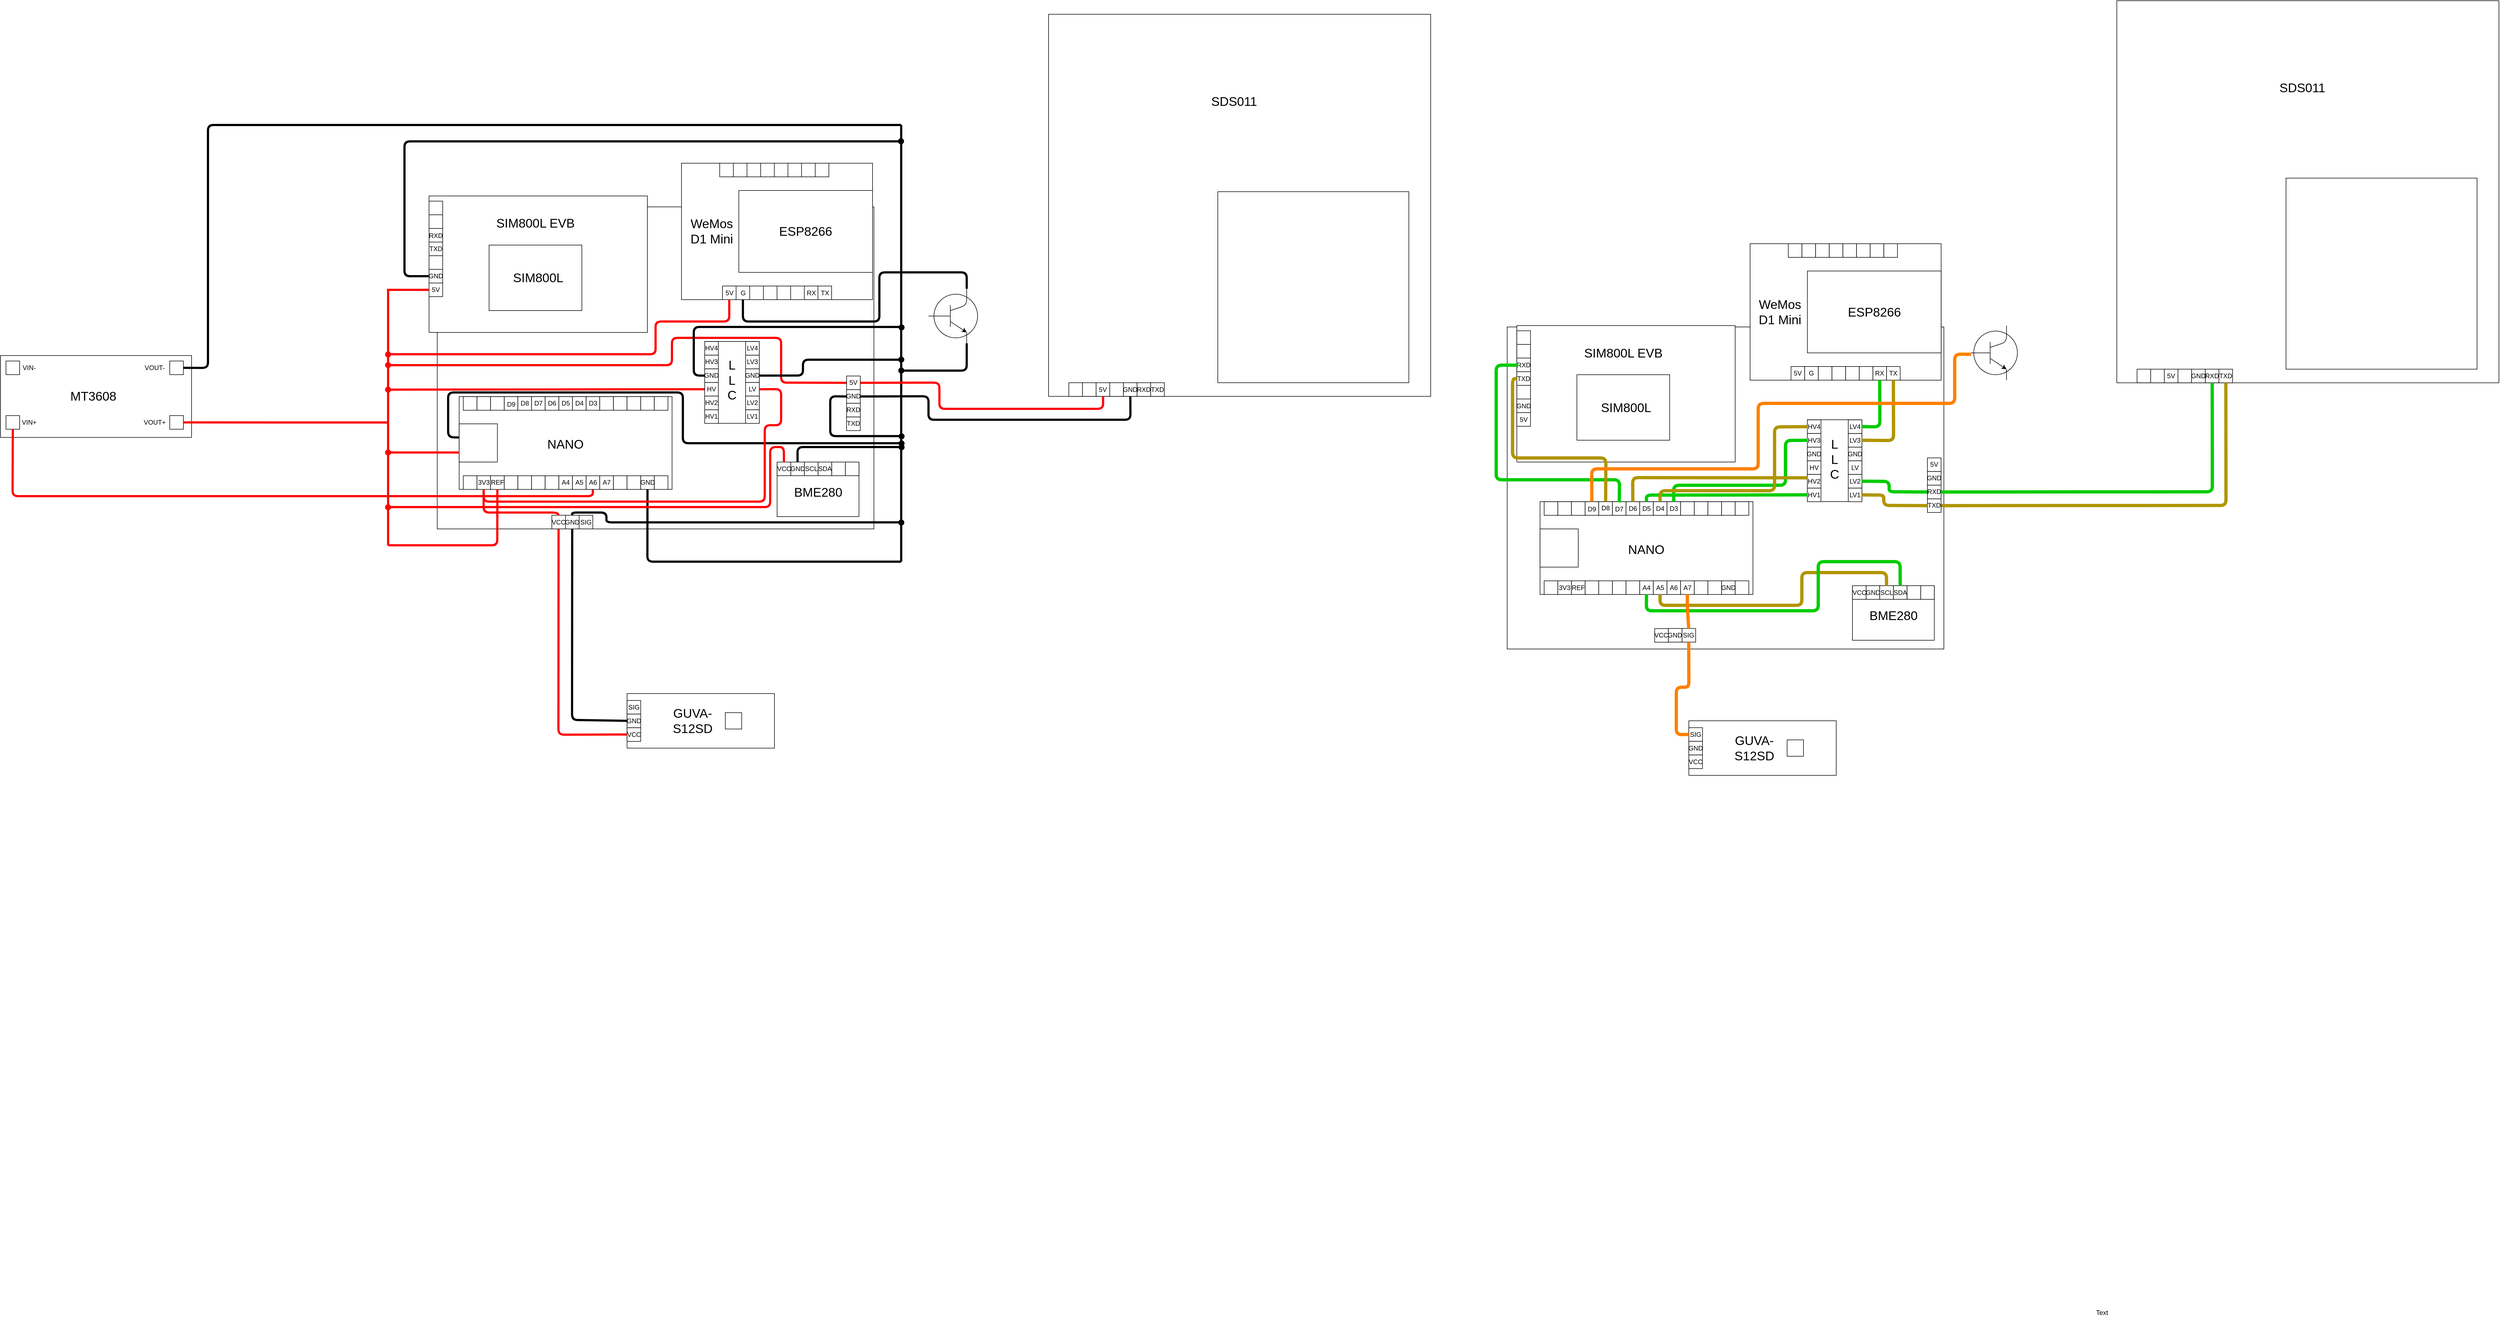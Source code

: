 <mxfile version="12.1.3" type="device" pages="1"><diagram id="_CJmer6gYMtMzAw3pp8_" name="Page-1"><mxGraphModel dx="3520" dy="2909" grid="1" gridSize="10" guides="1" tooltips="1" connect="1" arrows="1" fold="1" page="1" pageScale="1" pageWidth="827" pageHeight="1169" math="0" shadow="0"><root><mxCell id="0"/><mxCell id="1" parent="0"/><mxCell id="5ObplA1d2kJphtETEieA-349" value="" style="rounded=0;whiteSpace=wrap;html=1;" parent="1" vertex="1"><mxGeometry x="2800.167" y="-319.99" width="800" height="590" as="geometry"/></mxCell><mxCell id="5ObplA1d2kJphtETEieA-210" value="" style="rounded=0;whiteSpace=wrap;html=1;" parent="1" vertex="1"><mxGeometry x="840" y="-540" width="800" height="590" as="geometry"/></mxCell><mxCell id="5ObplA1d2kJphtETEieA-594" value="" style="group" parent="1" vertex="1" connectable="0"><mxGeometry x="1287.5" y="-620" width="350" height="250" as="geometry"/></mxCell><mxCell id="5ObplA1d2kJphtETEieA-316" value="" style="group" parent="5ObplA1d2kJphtETEieA-594" vertex="1" connectable="0"><mxGeometry width="350" height="250" as="geometry"/></mxCell><mxCell id="5ObplA1d2kJphtETEieA-166" value="" style="group" parent="5ObplA1d2kJphtETEieA-316" vertex="1" connectable="0"><mxGeometry width="350" height="250" as="geometry"/></mxCell><mxCell id="5ObplA1d2kJphtETEieA-13" value="" style="group" parent="5ObplA1d2kJphtETEieA-166" vertex="1" connectable="0"><mxGeometry width="350" height="250" as="geometry"/></mxCell><mxCell id="5ObplA1d2kJphtETEieA-7" value="" style="rounded=0;whiteSpace=wrap;html=1;" parent="5ObplA1d2kJphtETEieA-13" vertex="1"><mxGeometry width="350" height="250" as="geometry"/></mxCell><mxCell id="5ObplA1d2kJphtETEieA-8" value="" style="rounded=0;whiteSpace=wrap;html=1;" parent="5ObplA1d2kJphtETEieA-13" vertex="1"><mxGeometry x="105" y="50" width="245" height="150" as="geometry"/></mxCell><mxCell id="5ObplA1d2kJphtETEieA-11" value="&lt;font style=&quot;font-size: 23px&quot;&gt;ESP8266&lt;/font&gt;" style="text;html=1;strokeColor=none;fillColor=none;align=center;verticalAlign=middle;whiteSpace=wrap;rounded=0;" parent="5ObplA1d2kJphtETEieA-13" vertex="1"><mxGeometry x="172.5" y="105" width="110" height="40" as="geometry"/></mxCell><mxCell id="5ObplA1d2kJphtETEieA-12" value="&lt;font style=&quot;font-size: 23px&quot;&gt;WeMos D1 Mini&lt;/font&gt;" style="text;html=1;strokeColor=none;fillColor=none;align=center;verticalAlign=middle;whiteSpace=wrap;rounded=0;direction=west;" parent="5ObplA1d2kJphtETEieA-13" vertex="1"><mxGeometry x="10" y="90" width="90" height="70" as="geometry"/></mxCell><mxCell id="5ObplA1d2kJphtETEieA-111" value="" style="group" parent="5ObplA1d2kJphtETEieA-13" vertex="1" connectable="0"><mxGeometry x="75" y="225" width="200" height="25" as="geometry"/></mxCell><mxCell id="5ObplA1d2kJphtETEieA-112" value="" style="rounded=0;whiteSpace=wrap;html=1;" parent="5ObplA1d2kJphtETEieA-111" vertex="1"><mxGeometry width="25" height="25" as="geometry"/></mxCell><mxCell id="5ObplA1d2kJphtETEieA-113" value="" style="rounded=0;whiteSpace=wrap;html=1;" parent="5ObplA1d2kJphtETEieA-111" vertex="1"><mxGeometry x="25" width="25" height="25" as="geometry"/></mxCell><mxCell id="5ObplA1d2kJphtETEieA-114" value="" style="rounded=0;whiteSpace=wrap;html=1;" parent="5ObplA1d2kJphtETEieA-111" vertex="1"><mxGeometry x="50" width="25" height="25" as="geometry"/></mxCell><mxCell id="5ObplA1d2kJphtETEieA-115" value="" style="rounded=0;whiteSpace=wrap;html=1;" parent="5ObplA1d2kJphtETEieA-111" vertex="1"><mxGeometry x="75" width="25" height="25" as="geometry"/></mxCell><mxCell id="5ObplA1d2kJphtETEieA-116" value="" style="rounded=0;whiteSpace=wrap;html=1;" parent="5ObplA1d2kJphtETEieA-111" vertex="1"><mxGeometry x="100" width="25" height="25" as="geometry"/></mxCell><mxCell id="5ObplA1d2kJphtETEieA-117" value="" style="rounded=0;whiteSpace=wrap;html=1;" parent="5ObplA1d2kJphtETEieA-111" vertex="1"><mxGeometry x="125" width="25" height="25" as="geometry"/></mxCell><mxCell id="5ObplA1d2kJphtETEieA-118" value="" style="rounded=0;whiteSpace=wrap;html=1;" parent="5ObplA1d2kJphtETEieA-111" vertex="1"><mxGeometry x="150" width="25" height="25" as="geometry"/></mxCell><mxCell id="5ObplA1d2kJphtETEieA-119" value="" style="rounded=0;whiteSpace=wrap;html=1;" parent="5ObplA1d2kJphtETEieA-111" vertex="1"><mxGeometry x="175" width="25" height="25" as="geometry"/></mxCell><mxCell id="5ObplA1d2kJphtETEieA-264" value="TX" style="text;html=1;strokeColor=none;fillColor=none;align=center;verticalAlign=middle;whiteSpace=wrap;rounded=0;" parent="5ObplA1d2kJphtETEieA-111" vertex="1"><mxGeometry x="175" width="25" height="25" as="geometry"/></mxCell><mxCell id="5ObplA1d2kJphtETEieA-263" value="RX" style="text;html=1;strokeColor=none;fillColor=none;align=center;verticalAlign=middle;whiteSpace=wrap;rounded=0;" parent="5ObplA1d2kJphtETEieA-111" vertex="1"><mxGeometry x="150" width="25" height="25" as="geometry"/></mxCell><mxCell id="5ObplA1d2kJphtETEieA-262" value="G" style="text;html=1;strokeColor=none;fillColor=none;align=center;verticalAlign=middle;whiteSpace=wrap;rounded=0;" parent="5ObplA1d2kJphtETEieA-111" vertex="1"><mxGeometry x="25" width="25" height="25" as="geometry"/></mxCell><mxCell id="5ObplA1d2kJphtETEieA-261" value="5V" style="text;html=1;strokeColor=none;fillColor=none;align=center;verticalAlign=middle;whiteSpace=wrap;rounded=0;" parent="5ObplA1d2kJphtETEieA-111" vertex="1"><mxGeometry width="25" height="25" as="geometry"/></mxCell><mxCell id="5ObplA1d2kJphtETEieA-122" value="" style="group" parent="5ObplA1d2kJphtETEieA-13" vertex="1" connectable="0"><mxGeometry x="70" width="200" height="25" as="geometry"/></mxCell><mxCell id="5ObplA1d2kJphtETEieA-123" value="" style="rounded=0;whiteSpace=wrap;html=1;" parent="5ObplA1d2kJphtETEieA-122" vertex="1"><mxGeometry width="25" height="25" as="geometry"/></mxCell><mxCell id="5ObplA1d2kJphtETEieA-124" value="" style="rounded=0;whiteSpace=wrap;html=1;" parent="5ObplA1d2kJphtETEieA-122" vertex="1"><mxGeometry x="25" width="25" height="25" as="geometry"/></mxCell><mxCell id="5ObplA1d2kJphtETEieA-125" value="" style="rounded=0;whiteSpace=wrap;html=1;" parent="5ObplA1d2kJphtETEieA-122" vertex="1"><mxGeometry x="50" width="25" height="25" as="geometry"/></mxCell><mxCell id="5ObplA1d2kJphtETEieA-126" value="" style="rounded=0;whiteSpace=wrap;html=1;" parent="5ObplA1d2kJphtETEieA-122" vertex="1"><mxGeometry x="75" width="25" height="25" as="geometry"/></mxCell><mxCell id="5ObplA1d2kJphtETEieA-127" value="" style="rounded=0;whiteSpace=wrap;html=1;" parent="5ObplA1d2kJphtETEieA-122" vertex="1"><mxGeometry x="100" width="25" height="25" as="geometry"/></mxCell><mxCell id="5ObplA1d2kJphtETEieA-128" value="" style="rounded=0;whiteSpace=wrap;html=1;" parent="5ObplA1d2kJphtETEieA-122" vertex="1"><mxGeometry x="125" width="25" height="25" as="geometry"/></mxCell><mxCell id="5ObplA1d2kJphtETEieA-129" value="" style="rounded=0;whiteSpace=wrap;html=1;" parent="5ObplA1d2kJphtETEieA-122" vertex="1"><mxGeometry x="150" width="25" height="25" as="geometry"/></mxCell><mxCell id="5ObplA1d2kJphtETEieA-130" value="" style="rounded=0;whiteSpace=wrap;html=1;" parent="5ObplA1d2kJphtETEieA-122" vertex="1"><mxGeometry x="175" width="25" height="25" as="geometry"/></mxCell><mxCell id="5ObplA1d2kJphtETEieA-588" value="" style="group" parent="1" vertex="1" connectable="0"><mxGeometry x="880.206" y="-192.5" width="390" height="170.121" as="geometry"/></mxCell><mxCell id="5ObplA1d2kJphtETEieA-317" value="" style="group" parent="5ObplA1d2kJphtETEieA-588" vertex="1" connectable="0"><mxGeometry width="390" height="170.121" as="geometry"/></mxCell><mxCell id="5ObplA1d2kJphtETEieA-167" value="" style="group" parent="5ObplA1d2kJphtETEieA-317" vertex="1" connectable="0"><mxGeometry width="390" height="170.121" as="geometry"/></mxCell><mxCell id="5ObplA1d2kJphtETEieA-5" value="" style="group" parent="5ObplA1d2kJphtETEieA-167" vertex="1" connectable="0"><mxGeometry width="390" height="170.121" as="geometry"/></mxCell><mxCell id="5ObplA1d2kJphtETEieA-3" value="" style="group" parent="5ObplA1d2kJphtETEieA-5" vertex="1" connectable="0"><mxGeometry width="390" height="170.121" as="geometry"/></mxCell><mxCell id="5ObplA1d2kJphtETEieA-1" value="" style="rounded=0;whiteSpace=wrap;html=1;" parent="5ObplA1d2kJphtETEieA-3" vertex="1"><mxGeometry width="390" height="170" as="geometry"/></mxCell><mxCell id="5ObplA1d2kJphtETEieA-2" value="" style="whiteSpace=wrap;html=1;aspect=fixed;" parent="5ObplA1d2kJphtETEieA-3" vertex="1"><mxGeometry y="50" width="70" height="70" as="geometry"/></mxCell><mxCell id="5ObplA1d2kJphtETEieA-4" value="&lt;font style=&quot;font-size: 23px&quot;&gt;NANO&lt;/font&gt;" style="text;html=1;strokeColor=none;fillColor=none;align=center;verticalAlign=middle;whiteSpace=wrap;rounded=0;" parent="5ObplA1d2kJphtETEieA-3" vertex="1"><mxGeometry x="160" y="65" width="70" height="45" as="geometry"/></mxCell><mxCell id="5ObplA1d2kJphtETEieA-70" value="" style="group" parent="5ObplA1d2kJphtETEieA-3" vertex="1" connectable="0"><mxGeometry x="7.5" y="145.121" width="375" height="25" as="geometry"/></mxCell><mxCell id="5ObplA1d2kJphtETEieA-71" value="" style="rounded=0;whiteSpace=wrap;html=1;" parent="5ObplA1d2kJphtETEieA-70" vertex="1"><mxGeometry x="25" width="25" height="25" as="geometry"/></mxCell><mxCell id="5ObplA1d2kJphtETEieA-72" value="" style="rounded=0;whiteSpace=wrap;html=1;" parent="5ObplA1d2kJphtETEieA-70" vertex="1"><mxGeometry width="25" height="25" as="geometry"/></mxCell><mxCell id="5ObplA1d2kJphtETEieA-73" value="" style="rounded=0;whiteSpace=wrap;html=1;" parent="5ObplA1d2kJphtETEieA-70" vertex="1"><mxGeometry x="75" width="25" height="25" as="geometry"/></mxCell><mxCell id="5ObplA1d2kJphtETEieA-74" value="" style="rounded=0;whiteSpace=wrap;html=1;" parent="5ObplA1d2kJphtETEieA-70" vertex="1"><mxGeometry x="50" width="25" height="25" as="geometry"/></mxCell><mxCell id="5ObplA1d2kJphtETEieA-75" value="" style="rounded=0;whiteSpace=wrap;html=1;" parent="5ObplA1d2kJphtETEieA-70" vertex="1"><mxGeometry x="125" width="25" height="25" as="geometry"/></mxCell><mxCell id="5ObplA1d2kJphtETEieA-76" value="" style="rounded=0;whiteSpace=wrap;html=1;" parent="5ObplA1d2kJphtETEieA-70" vertex="1"><mxGeometry x="100" width="25" height="25" as="geometry"/></mxCell><mxCell id="5ObplA1d2kJphtETEieA-77" value="" style="rounded=0;whiteSpace=wrap;html=1;" parent="5ObplA1d2kJphtETEieA-70" vertex="1"><mxGeometry x="175" width="25" height="25" as="geometry"/></mxCell><mxCell id="5ObplA1d2kJphtETEieA-78" value="" style="rounded=0;whiteSpace=wrap;html=1;" parent="5ObplA1d2kJphtETEieA-70" vertex="1"><mxGeometry x="150" width="25" height="25" as="geometry"/></mxCell><mxCell id="5ObplA1d2kJphtETEieA-79" value="" style="rounded=0;whiteSpace=wrap;html=1;" parent="5ObplA1d2kJphtETEieA-70" vertex="1"><mxGeometry x="225" width="25" height="25" as="geometry"/></mxCell><mxCell id="5ObplA1d2kJphtETEieA-80" value="" style="rounded=0;whiteSpace=wrap;html=1;" parent="5ObplA1d2kJphtETEieA-70" vertex="1"><mxGeometry x="200" width="25" height="25" as="geometry"/></mxCell><mxCell id="5ObplA1d2kJphtETEieA-81" value="" style="rounded=0;whiteSpace=wrap;html=1;" parent="5ObplA1d2kJphtETEieA-70" vertex="1"><mxGeometry x="275" width="25" height="25" as="geometry"/></mxCell><mxCell id="5ObplA1d2kJphtETEieA-82" value="" style="rounded=0;whiteSpace=wrap;html=1;" parent="5ObplA1d2kJphtETEieA-70" vertex="1"><mxGeometry x="250" width="25" height="25" as="geometry"/></mxCell><mxCell id="5ObplA1d2kJphtETEieA-83" value="" style="rounded=0;whiteSpace=wrap;html=1;" parent="5ObplA1d2kJphtETEieA-70" vertex="1"><mxGeometry x="325" width="25" height="25" as="geometry"/></mxCell><mxCell id="5ObplA1d2kJphtETEieA-84" value="" style="rounded=0;whiteSpace=wrap;html=1;" parent="5ObplA1d2kJphtETEieA-70" vertex="1"><mxGeometry x="300" width="25" height="25" as="geometry"/></mxCell><mxCell id="5ObplA1d2kJphtETEieA-85" value="" style="rounded=0;whiteSpace=wrap;html=1;" parent="5ObplA1d2kJphtETEieA-70" vertex="1"><mxGeometry x="350" width="25" height="25" as="geometry"/></mxCell><mxCell id="5ObplA1d2kJphtETEieA-245" value="3V3" style="text;html=1;strokeColor=none;fillColor=none;align=center;verticalAlign=middle;whiteSpace=wrap;rounded=0;" parent="5ObplA1d2kJphtETEieA-70" vertex="1"><mxGeometry x="25" y="-0.121" width="25" height="25" as="geometry"/></mxCell><mxCell id="5ObplA1d2kJphtETEieA-244" value="REF" style="text;html=1;strokeColor=none;fillColor=none;align=center;verticalAlign=middle;whiteSpace=wrap;rounded=0;" parent="5ObplA1d2kJphtETEieA-70" vertex="1"><mxGeometry x="50" y="-0.121" width="25" height="25" as="geometry"/></mxCell><mxCell id="5ObplA1d2kJphtETEieA-248" value="A4" style="text;html=1;strokeColor=none;fillColor=none;align=center;verticalAlign=middle;whiteSpace=wrap;rounded=0;" parent="5ObplA1d2kJphtETEieA-70" vertex="1"><mxGeometry x="175" y="-0.121" width="25" height="25" as="geometry"/></mxCell><mxCell id="5ObplA1d2kJphtETEieA-249" value="A5" style="text;html=1;strokeColor=none;fillColor=none;align=center;verticalAlign=middle;whiteSpace=wrap;rounded=0;" parent="5ObplA1d2kJphtETEieA-70" vertex="1"><mxGeometry x="200" y="-0.121" width="25" height="25" as="geometry"/></mxCell><mxCell id="5ObplA1d2kJphtETEieA-247" value="GND" style="text;html=1;strokeColor=none;fillColor=none;align=center;verticalAlign=middle;whiteSpace=wrap;rounded=0;" parent="5ObplA1d2kJphtETEieA-70" vertex="1"><mxGeometry x="325" y="-0.121" width="25" height="25" as="geometry"/></mxCell><mxCell id="5ObplA1d2kJphtETEieA-250" value="A7" style="text;html=1;strokeColor=none;fillColor=none;align=center;verticalAlign=middle;whiteSpace=wrap;rounded=0;" parent="5ObplA1d2kJphtETEieA-70" vertex="1"><mxGeometry x="250" y="-0.121" width="25" height="25" as="geometry"/></mxCell><mxCell id="5ObplA1d2kJphtETEieA-599" value="A6" style="text;html=1;strokeColor=none;fillColor=none;align=center;verticalAlign=middle;whiteSpace=wrap;rounded=0;fontSize=12;" parent="5ObplA1d2kJphtETEieA-70" vertex="1"><mxGeometry x="225.208" y="-0.121" width="25" height="25" as="geometry"/></mxCell><mxCell id="5ObplA1d2kJphtETEieA-86" value="" style="group" parent="5ObplA1d2kJphtETEieA-3" vertex="1" connectable="0"><mxGeometry x="7.5" y="0.121" width="375" height="27.379" as="geometry"/></mxCell><mxCell id="5ObplA1d2kJphtETEieA-87" value="" style="rounded=0;whiteSpace=wrap;html=1;" parent="5ObplA1d2kJphtETEieA-86" vertex="1"><mxGeometry x="25" width="25" height="25" as="geometry"/></mxCell><mxCell id="5ObplA1d2kJphtETEieA-88" value="" style="rounded=0;whiteSpace=wrap;html=1;" parent="5ObplA1d2kJphtETEieA-86" vertex="1"><mxGeometry width="25" height="25" as="geometry"/></mxCell><mxCell id="5ObplA1d2kJphtETEieA-89" value="" style="rounded=0;whiteSpace=wrap;html=1;" parent="5ObplA1d2kJphtETEieA-86" vertex="1"><mxGeometry x="75" width="25" height="25" as="geometry"/></mxCell><mxCell id="5ObplA1d2kJphtETEieA-90" value="" style="rounded=0;whiteSpace=wrap;html=1;" parent="5ObplA1d2kJphtETEieA-86" vertex="1"><mxGeometry x="50" width="25" height="25" as="geometry"/></mxCell><mxCell id="5ObplA1d2kJphtETEieA-91" value="" style="rounded=0;whiteSpace=wrap;html=1;" parent="5ObplA1d2kJphtETEieA-86" vertex="1"><mxGeometry x="125" width="25" height="25" as="geometry"/></mxCell><mxCell id="5ObplA1d2kJphtETEieA-92" value="" style="rounded=0;whiteSpace=wrap;html=1;" parent="5ObplA1d2kJphtETEieA-86" vertex="1"><mxGeometry x="100" width="25" height="25" as="geometry"/></mxCell><mxCell id="5ObplA1d2kJphtETEieA-93" value="" style="rounded=0;whiteSpace=wrap;html=1;" parent="5ObplA1d2kJphtETEieA-86" vertex="1"><mxGeometry x="175" width="25" height="25" as="geometry"/></mxCell><mxCell id="5ObplA1d2kJphtETEieA-94" value="" style="rounded=0;whiteSpace=wrap;html=1;" parent="5ObplA1d2kJphtETEieA-86" vertex="1"><mxGeometry x="150" width="25" height="25" as="geometry"/></mxCell><mxCell id="5ObplA1d2kJphtETEieA-95" value="" style="rounded=0;whiteSpace=wrap;html=1;" parent="5ObplA1d2kJphtETEieA-86" vertex="1"><mxGeometry x="225" width="25" height="25" as="geometry"/></mxCell><mxCell id="5ObplA1d2kJphtETEieA-96" value="" style="rounded=0;whiteSpace=wrap;html=1;" parent="5ObplA1d2kJphtETEieA-86" vertex="1"><mxGeometry x="200" width="25" height="25" as="geometry"/></mxCell><mxCell id="5ObplA1d2kJphtETEieA-97" value="" style="rounded=0;whiteSpace=wrap;html=1;" parent="5ObplA1d2kJphtETEieA-86" vertex="1"><mxGeometry x="275" width="25" height="25" as="geometry"/></mxCell><mxCell id="5ObplA1d2kJphtETEieA-98" value="" style="rounded=0;whiteSpace=wrap;html=1;" parent="5ObplA1d2kJphtETEieA-86" vertex="1"><mxGeometry x="250" width="25" height="25" as="geometry"/></mxCell><mxCell id="5ObplA1d2kJphtETEieA-99" value="" style="rounded=0;whiteSpace=wrap;html=1;" parent="5ObplA1d2kJphtETEieA-86" vertex="1"><mxGeometry x="325" width="25" height="25" as="geometry"/></mxCell><mxCell id="5ObplA1d2kJphtETEieA-100" value="" style="rounded=0;whiteSpace=wrap;html=1;" parent="5ObplA1d2kJphtETEieA-86" vertex="1"><mxGeometry x="300" width="25" height="25" as="geometry"/></mxCell><mxCell id="5ObplA1d2kJphtETEieA-101" value="" style="rounded=0;whiteSpace=wrap;html=1;" parent="5ObplA1d2kJphtETEieA-86" vertex="1"><mxGeometry x="350" width="25" height="25" as="geometry"/></mxCell><mxCell id="5ObplA1d2kJphtETEieA-253" value="D3" style="text;html=1;strokeColor=none;fillColor=none;align=center;verticalAlign=middle;whiteSpace=wrap;rounded=0;" parent="5ObplA1d2kJphtETEieA-86" vertex="1"><mxGeometry x="225" y="-0.121" width="25" height="25" as="geometry"/></mxCell><mxCell id="5ObplA1d2kJphtETEieA-254" value="D4" style="text;html=1;strokeColor=none;fillColor=none;align=center;verticalAlign=middle;whiteSpace=wrap;rounded=0;" parent="5ObplA1d2kJphtETEieA-86" vertex="1"><mxGeometry x="200" y="-0.121" width="25" height="25" as="geometry"/></mxCell><mxCell id="5ObplA1d2kJphtETEieA-255" value="D5" style="text;html=1;strokeColor=none;fillColor=none;align=center;verticalAlign=middle;whiteSpace=wrap;rounded=0;" parent="5ObplA1d2kJphtETEieA-86" vertex="1"><mxGeometry x="175" y="-0.121" width="25" height="25" as="geometry"/></mxCell><mxCell id="5ObplA1d2kJphtETEieA-260" value="D6" style="text;html=1;strokeColor=none;fillColor=none;align=center;verticalAlign=middle;whiteSpace=wrap;rounded=0;" parent="5ObplA1d2kJphtETEieA-86" vertex="1"><mxGeometry x="150" y="-0.121" width="25" height="25" as="geometry"/></mxCell><mxCell id="5ObplA1d2kJphtETEieA-585" value="D7" style="text;html=1;strokeColor=none;fillColor=none;align=center;verticalAlign=middle;whiteSpace=wrap;rounded=0;fontSize=12;" parent="5ObplA1d2kJphtETEieA-86" vertex="1"><mxGeometry x="124.794" y="0.07" width="25" height="25" as="geometry"/></mxCell><mxCell id="5ObplA1d2kJphtETEieA-584" value="D8" style="text;html=1;strokeColor=none;fillColor=none;align=center;verticalAlign=middle;whiteSpace=wrap;rounded=0;fontSize=12;" parent="5ObplA1d2kJphtETEieA-86" vertex="1"><mxGeometry x="99.794" y="0.07" width="25" height="25" as="geometry"/></mxCell><mxCell id="rN-CZxBrtkKuk-mwOWdm-1" value="D9" style="text;html=1;align=center;" parent="5ObplA1d2kJphtETEieA-86" vertex="1"><mxGeometry x="74.794" y="-0.121" width="25" height="25" as="geometry"/></mxCell><mxCell id="5ObplA1d2kJphtETEieA-310" value="" style="group" parent="1" vertex="1" connectable="0"><mxGeometry x="1960" y="-892.833" width="700" height="700" as="geometry"/></mxCell><mxCell id="5ObplA1d2kJphtETEieA-241" value="" style="group" parent="5ObplA1d2kJphtETEieA-310" vertex="1" connectable="0"><mxGeometry width="700" height="700" as="geometry"/></mxCell><mxCell id="5ObplA1d2kJphtETEieA-211" value="" style="rounded=0;whiteSpace=wrap;html=1;" parent="5ObplA1d2kJphtETEieA-241" vertex="1"><mxGeometry width="700" height="700" as="geometry"/></mxCell><mxCell id="5ObplA1d2kJphtETEieA-212" value="" style="rounded=0;whiteSpace=wrap;html=1;" parent="5ObplA1d2kJphtETEieA-241" vertex="1"><mxGeometry x="310" y="325" width="350" height="350" as="geometry"/></mxCell><mxCell id="5ObplA1d2kJphtETEieA-239" value="" style="group" parent="5ObplA1d2kJphtETEieA-241" vertex="1" connectable="0"><mxGeometry x="37.059" y="675" width="175.206" height="25" as="geometry"/></mxCell><mxCell id="5ObplA1d2kJphtETEieA-232" value="" style="rounded=0;whiteSpace=wrap;html=1;" parent="5ObplA1d2kJphtETEieA-239" vertex="1"><mxGeometry width="25" height="25" as="geometry"/></mxCell><mxCell id="5ObplA1d2kJphtETEieA-233" value="" style="rounded=0;whiteSpace=wrap;html=1;" parent="5ObplA1d2kJphtETEieA-239" vertex="1"><mxGeometry x="25" width="25" height="25" as="geometry"/></mxCell><mxCell id="5ObplA1d2kJphtETEieA-234" value="" style="rounded=0;whiteSpace=wrap;html=1;" parent="5ObplA1d2kJphtETEieA-239" vertex="1"><mxGeometry x="50" width="25" height="25" as="geometry"/></mxCell><mxCell id="5ObplA1d2kJphtETEieA-235" value="" style="rounded=0;whiteSpace=wrap;html=1;" parent="5ObplA1d2kJphtETEieA-239" vertex="1"><mxGeometry x="75" width="25" height="25" as="geometry"/></mxCell><mxCell id="5ObplA1d2kJphtETEieA-236" value="" style="rounded=0;whiteSpace=wrap;html=1;" parent="5ObplA1d2kJphtETEieA-239" vertex="1"><mxGeometry x="100" width="25" height="25" as="geometry"/></mxCell><mxCell id="5ObplA1d2kJphtETEieA-237" value="" style="rounded=0;whiteSpace=wrap;html=1;" parent="5ObplA1d2kJphtETEieA-239" vertex="1"><mxGeometry x="125" width="25" height="25" as="geometry"/></mxCell><mxCell id="5ObplA1d2kJphtETEieA-238" value="" style="rounded=0;whiteSpace=wrap;html=1;" parent="5ObplA1d2kJphtETEieA-239" vertex="1"><mxGeometry x="150" width="25" height="25" as="geometry"/></mxCell><mxCell id="5ObplA1d2kJphtETEieA-309" value="TXD" style="text;html=1;strokeColor=none;fillColor=none;align=center;verticalAlign=middle;whiteSpace=wrap;rounded=0;" parent="5ObplA1d2kJphtETEieA-239" vertex="1"><mxGeometry x="150.206" width="25" height="25" as="geometry"/></mxCell><mxCell id="5ObplA1d2kJphtETEieA-308" value="RXD" style="text;html=1;strokeColor=none;fillColor=none;align=center;verticalAlign=middle;whiteSpace=wrap;rounded=0;" parent="5ObplA1d2kJphtETEieA-239" vertex="1"><mxGeometry x="125.206" width="25" height="25" as="geometry"/></mxCell><mxCell id="5ObplA1d2kJphtETEieA-284" value="GND" style="text;html=1;strokeColor=none;fillColor=none;align=center;verticalAlign=middle;whiteSpace=wrap;rounded=0;" parent="5ObplA1d2kJphtETEieA-239" vertex="1"><mxGeometry x="100.206" width="25" height="25" as="geometry"/></mxCell><mxCell id="5ObplA1d2kJphtETEieA-301" value="5V" style="text;html=1;strokeColor=none;fillColor=none;align=center;verticalAlign=middle;whiteSpace=wrap;rounded=0;" parent="5ObplA1d2kJphtETEieA-239" vertex="1"><mxGeometry x="50.206" width="25" height="25" as="geometry"/></mxCell><mxCell id="5ObplA1d2kJphtETEieA-240" value="&lt;font style=&quot;font-size: 23px&quot;&gt;SDS011&lt;/font&gt;" style="text;html=1;strokeColor=none;fillColor=none;align=center;verticalAlign=middle;whiteSpace=wrap;rounded=0;" parent="5ObplA1d2kJphtETEieA-241" vertex="1"><mxGeometry x="240" y="130" width="200" height="60" as="geometry"/></mxCell><mxCell id="5ObplA1d2kJphtETEieA-311" value="" style="group" parent="1" vertex="1" connectable="0"><mxGeometry x="825" y="-560" width="400" height="250" as="geometry"/></mxCell><mxCell id="5ObplA1d2kJphtETEieA-31" value="" style="group" parent="5ObplA1d2kJphtETEieA-311" vertex="1" connectable="0"><mxGeometry width="400" height="250" as="geometry"/></mxCell><mxCell id="5ObplA1d2kJphtETEieA-27" value="" style="rounded=0;whiteSpace=wrap;html=1;" parent="5ObplA1d2kJphtETEieA-31" vertex="1"><mxGeometry width="400" height="250" as="geometry"/></mxCell><mxCell id="5ObplA1d2kJphtETEieA-28" value="" style="rounded=0;whiteSpace=wrap;html=1;" parent="5ObplA1d2kJphtETEieA-31" vertex="1"><mxGeometry x="110" y="90" width="170" height="120" as="geometry"/></mxCell><mxCell id="5ObplA1d2kJphtETEieA-29" value="&lt;font style=&quot;font-size: 23px&quot;&gt;SIM800L&lt;/font&gt;" style="text;html=1;strokeColor=none;fillColor=none;align=center;verticalAlign=middle;whiteSpace=wrap;rounded=0;" parent="5ObplA1d2kJphtETEieA-31" vertex="1"><mxGeometry x="150" y="125" width="100" height="50" as="geometry"/></mxCell><mxCell id="5ObplA1d2kJphtETEieA-30" value="&lt;font style=&quot;font-size: 23px&quot;&gt;SIM800L EVB&lt;/font&gt;" style="text;html=1;strokeColor=none;fillColor=none;align=center;verticalAlign=middle;whiteSpace=wrap;rounded=0;" parent="5ObplA1d2kJphtETEieA-31" vertex="1"><mxGeometry x="105" y="30" width="180" height="40" as="geometry"/></mxCell><mxCell id="5ObplA1d2kJphtETEieA-209" value="" style="group" parent="5ObplA1d2kJphtETEieA-31" vertex="1" connectable="0"><mxGeometry y="9.476" width="25" height="175.024" as="geometry"/></mxCell><mxCell id="5ObplA1d2kJphtETEieA-202" value="" style="rounded=0;whiteSpace=wrap;html=1;" parent="5ObplA1d2kJphtETEieA-209" vertex="1"><mxGeometry y="150" width="25" height="25" as="geometry"/></mxCell><mxCell id="5ObplA1d2kJphtETEieA-203" value="" style="rounded=0;whiteSpace=wrap;html=1;" parent="5ObplA1d2kJphtETEieA-209" vertex="1"><mxGeometry y="125" width="25" height="25" as="geometry"/></mxCell><mxCell id="5ObplA1d2kJphtETEieA-204" value="" style="rounded=0;whiteSpace=wrap;html=1;" parent="5ObplA1d2kJphtETEieA-209" vertex="1"><mxGeometry y="100" width="25" height="25" as="geometry"/></mxCell><mxCell id="5ObplA1d2kJphtETEieA-205" value="" style="rounded=0;whiteSpace=wrap;html=1;" parent="5ObplA1d2kJphtETEieA-209" vertex="1"><mxGeometry y="75" width="25" height="25" as="geometry"/></mxCell><mxCell id="5ObplA1d2kJphtETEieA-206" value="" style="rounded=0;whiteSpace=wrap;html=1;" parent="5ObplA1d2kJphtETEieA-209" vertex="1"><mxGeometry y="50" width="25" height="25" as="geometry"/></mxCell><mxCell id="5ObplA1d2kJphtETEieA-207" value="" style="rounded=0;whiteSpace=wrap;html=1;" parent="5ObplA1d2kJphtETEieA-209" vertex="1"><mxGeometry y="25" width="25" height="25" as="geometry"/></mxCell><mxCell id="5ObplA1d2kJphtETEieA-208" value="" style="rounded=0;whiteSpace=wrap;html=1;" parent="5ObplA1d2kJphtETEieA-209" vertex="1"><mxGeometry width="25" height="25" as="geometry"/></mxCell><mxCell id="5ObplA1d2kJphtETEieA-300" value="5V" style="text;html=1;strokeColor=none;fillColor=none;align=center;verticalAlign=middle;whiteSpace=wrap;rounded=0;" parent="5ObplA1d2kJphtETEieA-209" vertex="1"><mxGeometry y="150.024" width="25" height="25" as="geometry"/></mxCell><mxCell id="5ObplA1d2kJphtETEieA-304" value="GND" style="text;html=1;strokeColor=none;fillColor=none;align=center;verticalAlign=middle;whiteSpace=wrap;rounded=0;" parent="5ObplA1d2kJphtETEieA-209" vertex="1"><mxGeometry y="125.024" width="25" height="25" as="geometry"/></mxCell><mxCell id="5ObplA1d2kJphtETEieA-303" value="TXD" style="text;html=1;strokeColor=none;fillColor=none;align=center;verticalAlign=middle;whiteSpace=wrap;rounded=0;" parent="5ObplA1d2kJphtETEieA-209" vertex="1"><mxGeometry y="75.024" width="25" height="25" as="geometry"/></mxCell><mxCell id="5ObplA1d2kJphtETEieA-302" value="RXD" style="text;html=1;strokeColor=none;fillColor=none;align=center;verticalAlign=middle;whiteSpace=wrap;rounded=0;" parent="5ObplA1d2kJphtETEieA-209" vertex="1"><mxGeometry y="50.524" width="25" height="25" as="geometry"/></mxCell><mxCell id="5ObplA1d2kJphtETEieA-312" value="" style="group" parent="1" vertex="1" connectable="0"><mxGeometry x="39.971" y="-267.614" width="350" height="150" as="geometry"/></mxCell><mxCell id="5ObplA1d2kJphtETEieA-24" value="" style="group" parent="5ObplA1d2kJphtETEieA-312" vertex="1" connectable="0"><mxGeometry width="350" height="150" as="geometry"/></mxCell><mxCell id="5ObplA1d2kJphtETEieA-22" value="" style="rounded=0;whiteSpace=wrap;html=1;" parent="5ObplA1d2kJphtETEieA-24" vertex="1"><mxGeometry width="350" height="150" as="geometry"/></mxCell><mxCell id="5ObplA1d2kJphtETEieA-23" value="&lt;font style=&quot;font-size: 23px&quot;&gt;MT3608&lt;/font&gt;" style="text;html=1;strokeColor=none;fillColor=none;align=center;verticalAlign=middle;whiteSpace=wrap;rounded=0;" parent="5ObplA1d2kJphtETEieA-24" vertex="1"><mxGeometry x="125" y="60" width="90" height="30" as="geometry"/></mxCell><mxCell id="5ObplA1d2kJphtETEieA-171" value="" style="rounded=0;whiteSpace=wrap;html=1;" parent="5ObplA1d2kJphtETEieA-24" vertex="1"><mxGeometry x="10" y="10" width="25" height="25" as="geometry"/></mxCell><mxCell id="5ObplA1d2kJphtETEieA-170" value="" style="rounded=0;whiteSpace=wrap;html=1;" parent="5ObplA1d2kJphtETEieA-24" vertex="1"><mxGeometry x="10" y="110" width="25" height="25" as="geometry"/></mxCell><mxCell id="5ObplA1d2kJphtETEieA-169" value="" style="rounded=0;whiteSpace=wrap;html=1;" parent="5ObplA1d2kJphtETEieA-24" vertex="1"><mxGeometry x="310" y="10" width="25" height="25" as="geometry"/></mxCell><mxCell id="5ObplA1d2kJphtETEieA-168" value="" style="rounded=0;whiteSpace=wrap;html=1;" parent="5ObplA1d2kJphtETEieA-24" vertex="1"><mxGeometry x="310" y="110" width="25" height="25" as="geometry"/></mxCell><mxCell id="5ObplA1d2kJphtETEieA-297" value="VIN+" style="text;html=1;strokeColor=none;fillColor=none;align=center;verticalAlign=middle;whiteSpace=wrap;rounded=0;" parent="5ObplA1d2kJphtETEieA-24" vertex="1"><mxGeometry x="40" y="110" width="25" height="25" as="geometry"/></mxCell><mxCell id="5ObplA1d2kJphtETEieA-296" value="VIN-" style="text;html=1;strokeColor=none;fillColor=none;align=center;verticalAlign=middle;whiteSpace=wrap;rounded=0;" parent="5ObplA1d2kJphtETEieA-24" vertex="1"><mxGeometry x="40" y="10" width="25" height="25" as="geometry"/></mxCell><mxCell id="5ObplA1d2kJphtETEieA-299" value="VOUT+" style="text;html=1;strokeColor=none;fillColor=none;align=center;verticalAlign=middle;whiteSpace=wrap;rounded=0;" parent="5ObplA1d2kJphtETEieA-24" vertex="1"><mxGeometry x="270" y="110" width="25" height="25" as="geometry"/></mxCell><mxCell id="5ObplA1d2kJphtETEieA-298" value="VOUT-" style="text;html=1;strokeColor=none;fillColor=none;align=center;verticalAlign=middle;whiteSpace=wrap;rounded=0;" parent="5ObplA1d2kJphtETEieA-24" vertex="1"><mxGeometry x="270" y="10" width="25" height="25" as="geometry"/></mxCell><mxCell id="5ObplA1d2kJphtETEieA-315" value="" style="group" parent="1" vertex="1" connectable="0"><mxGeometry x="1187.786" y="351.618" width="270" height="100" as="geometry"/></mxCell><mxCell id="5ObplA1d2kJphtETEieA-165" value="" style="group" parent="5ObplA1d2kJphtETEieA-315" vertex="1" connectable="0"><mxGeometry width="270" height="100" as="geometry"/></mxCell><mxCell id="5ObplA1d2kJphtETEieA-19" value="" style="group" parent="5ObplA1d2kJphtETEieA-165" vertex="1" connectable="0"><mxGeometry width="270" height="100" as="geometry"/></mxCell><mxCell id="5ObplA1d2kJphtETEieA-14" value="" style="rounded=0;whiteSpace=wrap;html=1;" parent="5ObplA1d2kJphtETEieA-19" vertex="1"><mxGeometry width="270" height="100" as="geometry"/></mxCell><mxCell id="5ObplA1d2kJphtETEieA-16" value="" style="whiteSpace=wrap;html=1;aspect=fixed;" parent="5ObplA1d2kJphtETEieA-19" vertex="1"><mxGeometry x="180" y="35" width="30" height="30" as="geometry"/></mxCell><mxCell id="5ObplA1d2kJphtETEieA-17" value="&lt;font style=&quot;font-size: 23px&quot;&gt;GUVA-S12SD&lt;/font&gt;" style="text;html=1;strokeColor=none;fillColor=none;align=center;verticalAlign=middle;whiteSpace=wrap;rounded=0;flipV=0;direction=west;" parent="5ObplA1d2kJphtETEieA-19" vertex="1"><mxGeometry x="80" y="24" width="80" height="52" as="geometry"/></mxCell><mxCell id="5ObplA1d2kJphtETEieA-135" value="" style="group" parent="5ObplA1d2kJphtETEieA-19" vertex="1" connectable="0"><mxGeometry y="12.667" width="25" height="75" as="geometry"/></mxCell><mxCell id="5ObplA1d2kJphtETEieA-136" value="" style="rounded=0;whiteSpace=wrap;html=1;" parent="5ObplA1d2kJphtETEieA-135" vertex="1"><mxGeometry width="25" height="25" as="geometry"/></mxCell><mxCell id="5ObplA1d2kJphtETEieA-137" value="" style="rounded=0;whiteSpace=wrap;html=1;" parent="5ObplA1d2kJphtETEieA-135" vertex="1"><mxGeometry y="25" width="25" height="25" as="geometry"/></mxCell><mxCell id="5ObplA1d2kJphtETEieA-138" value="" style="rounded=0;whiteSpace=wrap;html=1;" parent="5ObplA1d2kJphtETEieA-135" vertex="1"><mxGeometry y="50" width="25" height="25" as="geometry"/></mxCell><mxCell id="5ObplA1d2kJphtETEieA-819" value="SIG" style="text;html=1;strokeColor=none;fillColor=none;align=center;verticalAlign=middle;whiteSpace=wrap;rounded=0;" parent="5ObplA1d2kJphtETEieA-135" vertex="1"><mxGeometry y="-0.167" width="25" height="25" as="geometry"/></mxCell><mxCell id="5ObplA1d2kJphtETEieA-269" value="VCC" style="text;html=1;strokeColor=none;fillColor=none;align=center;verticalAlign=middle;whiteSpace=wrap;rounded=0;" parent="5ObplA1d2kJphtETEieA-135" vertex="1"><mxGeometry y="49.833" width="25" height="25" as="geometry"/></mxCell><mxCell id="5ObplA1d2kJphtETEieA-268" value="GND" style="text;html=1;strokeColor=none;fillColor=none;align=center;verticalAlign=middle;whiteSpace=wrap;rounded=0;" parent="5ObplA1d2kJphtETEieA-135" vertex="1"><mxGeometry y="24.833" width="25" height="25" as="geometry"/></mxCell><mxCell id="5ObplA1d2kJphtETEieA-321" value="" style="endArrow=none;html=1;fillColor=#e51400;strokeColor=#FF0000;strokeWidth=4;" parent="1" edge="1" source="Z508uEwMvIoRodc4RPEF-24"><mxGeometry width="50" height="50" relative="1" as="geometry"><mxPoint x="750" y="80" as="sourcePoint"/><mxPoint x="750" y="-390" as="targetPoint"/></mxGeometry></mxCell><mxCell id="5ObplA1d2kJphtETEieA-322" value="" style="endArrow=none;html=1;fillColor=#e51400;strokeColor=#000000;strokeWidth=4;exitX=1;exitY=0.5;exitDx=0;exitDy=0;" parent="1" source="5ObplA1d2kJphtETEieA-169" edge="1"><mxGeometry width="50" height="50" relative="1" as="geometry"><mxPoint x="1070" y="260" as="sourcePoint"/><mxPoint x="1690" y="-690" as="targetPoint"/><Array as="points"><mxPoint x="420" y="-245"/><mxPoint x="420" y="-690"/></Array></mxGeometry></mxCell><mxCell id="5ObplA1d2kJphtETEieA-323" value="" style="endArrow=none;html=1;fillColor=#e51400;strokeColor=#000000;strokeWidth=4;entryX=-0.003;entryY=0.357;entryDx=0;entryDy=0;entryPerimeter=0;" parent="1" target="5ObplA1d2kJphtETEieA-2" edge="1"><mxGeometry width="50" height="50" relative="1" as="geometry"><mxPoint x="1690" y="-107" as="sourcePoint"/><mxPoint x="1240" y="246" as="targetPoint"/><Array as="points"><mxPoint x="1290" y="-107"/><mxPoint x="1290" y="-200"/><mxPoint x="860" y="-200"/><mxPoint x="860" y="-118"/></Array></mxGeometry></mxCell><mxCell id="5ObplA1d2kJphtETEieA-324" value="" style="endArrow=none;html=1;fillColor=#e51400;strokeColor=#FF0000;strokeWidth=4;exitX=1;exitY=0.5;exitDx=0;exitDy=0;" parent="1" source="5ObplA1d2kJphtETEieA-168" edge="1"><mxGeometry width="50" height="50" relative="1" as="geometry"><mxPoint x="1180" y="286" as="sourcePoint"/><mxPoint x="750" y="-145" as="targetPoint"/></mxGeometry></mxCell><mxCell id="5ObplA1d2kJphtETEieA-329" value="" style="endArrow=none;html=1;fillColor=#e51400;strokeColor=#FF0000;strokeWidth=4;exitX=0.5;exitY=1;exitDx=0;exitDy=0;" parent="1" edge="1" source="5ObplA1d2kJphtETEieA-244"><mxGeometry width="50" height="50" relative="1" as="geometry"><mxPoint x="950" y="-20" as="sourcePoint"/><mxPoint x="750" y="80" as="targetPoint"/><Array as="points"><mxPoint x="950" y="80"/></Array></mxGeometry></mxCell><mxCell id="5ObplA1d2kJphtETEieA-330" value="" style="endArrow=none;html=1;fillColor=#e51400;strokeColor=#000000;strokeWidth=4;entryX=0;entryY=0.5;entryDx=0;entryDy=0;exitX=0.5;exitY=1;exitDx=0;exitDy=0;" parent="1" source="5ObplA1d2kJphtETEieA-820" target="5ObplA1d2kJphtETEieA-268" edge="1"><mxGeometry width="50" height="50" relative="1" as="geometry"><mxPoint x="1100" y="130" as="sourcePoint"/><mxPoint x="1100" y="-39.833" as="targetPoint"/><Array as="points"><mxPoint x="1087" y="400"/></Array></mxGeometry></mxCell><mxCell id="5ObplA1d2kJphtETEieA-332" value="" style="endArrow=none;html=1;fillColor=#e51400;strokeColor=#000000;strokeWidth=4;" parent="1" edge="1"><mxGeometry width="50" height="50" relative="1" as="geometry"><mxPoint x="1690" y="-690" as="sourcePoint"/><mxPoint x="1690" y="110" as="targetPoint"/></mxGeometry></mxCell><mxCell id="5ObplA1d2kJphtETEieA-334" value="" style="endArrow=none;html=1;fillColor=#e51400;strokeColor=#FF0000;strokeWidth=4;entryX=0;entryY=0.5;entryDx=0;entryDy=0;exitX=0.5;exitY=1;exitDx=0;exitDy=0;" parent="1" source="5ObplA1d2kJphtETEieA-821" target="5ObplA1d2kJphtETEieA-269" edge="1"><mxGeometry width="50" height="50" relative="1" as="geometry"><mxPoint x="1120" y="150" as="sourcePoint"/><mxPoint x="1110" y="30" as="targetPoint"/><Array as="points"><mxPoint x="1062" y="427"/></Array></mxGeometry></mxCell><mxCell id="5ObplA1d2kJphtETEieA-335" value="" style="endArrow=none;html=1;fillColor=#e51400;strokeColor=#000000;strokeWidth=4;exitX=0.5;exitY=1;exitDx=0;exitDy=0;" parent="1" edge="1" source="5ObplA1d2kJphtETEieA-247"><mxGeometry width="50" height="50" relative="1" as="geometry"><mxPoint x="1225" y="-20" as="sourcePoint"/><mxPoint x="1690" y="110" as="targetPoint"/><Array as="points"><mxPoint x="1225" y="110"/></Array></mxGeometry></mxCell><mxCell id="5ObplA1d2kJphtETEieA-338" value="" style="endArrow=none;html=1;fillColor=#e51400;strokeColor=#FF0000;strokeWidth=4;entryX=0;entryY=0.5;entryDx=0;entryDy=0;" parent="1" target="5ObplA1d2kJphtETEieA-794" edge="1" source="Z508uEwMvIoRodc4RPEF-18"><mxGeometry width="50" height="50" relative="1" as="geometry"><mxPoint x="750" y="-206" as="sourcePoint"/><mxPoint x="1507.5" y="30" as="targetPoint"/></mxGeometry></mxCell><mxCell id="5ObplA1d2kJphtETEieA-343" value="" style="endArrow=none;html=1;fillColor=#e51400;strokeColor=#FF0000;strokeWidth=4;entryX=0;entryY=0.5;entryDx=0;entryDy=0;" parent="1" target="5ObplA1d2kJphtETEieA-300" edge="1"><mxGeometry width="50" height="50" relative="1" as="geometry"><mxPoint x="750" y="-388" as="sourcePoint"/><mxPoint x="1507.5" y="30" as="targetPoint"/></mxGeometry></mxCell><mxCell id="5ObplA1d2kJphtETEieA-344" value="" style="endArrow=none;html=1;fillColor=#e51400;strokeColor=#000000;strokeWidth=4;entryX=0;entryY=0.5;entryDx=0;entryDy=0;" parent="1" target="5ObplA1d2kJphtETEieA-304" edge="1"><mxGeometry width="50" height="50" relative="1" as="geometry"><mxPoint x="1690" y="-660" as="sourcePoint"/><mxPoint x="410" y="20" as="targetPoint"/><Array as="points"><mxPoint x="780" y="-660"/><mxPoint x="780" y="-413"/></Array></mxGeometry></mxCell><mxCell id="5ObplA1d2kJphtETEieA-347" value="" style="endArrow=none;html=1;fillColor=#e51400;strokeColor=#FF0000;strokeWidth=4;entryX=0;entryY=0.5;entryDx=0;entryDy=0;" parent="1" target="5ObplA1d2kJphtETEieA-839" edge="1"><mxGeometry width="50" height="50" relative="1" as="geometry"><mxPoint x="750" y="-250" as="sourcePoint"/><mxPoint x="1880" y="40" as="targetPoint"/><Array as="points"><mxPoint x="1270" y="-250"/><mxPoint x="1270" y="-300"/><mxPoint x="1470" y="-300"/><mxPoint x="1470" y="-218"/></Array></mxGeometry></mxCell><mxCell id="5ObplA1d2kJphtETEieA-348" value="" style="endArrow=none;html=1;fillColor=#e51400;strokeColor=#000000;strokeWidth=4;entryX=0.5;entryY=1;entryDx=0;entryDy=0;exitX=1;exitY=0.5;exitDx=0;exitDy=0;" parent="1" source="5ObplA1d2kJphtETEieA-840" target="5ObplA1d2kJphtETEieA-284" edge="1"><mxGeometry width="50" height="50" relative="1" as="geometry"><mxPoint x="1680" y="-180" as="sourcePoint"/><mxPoint x="1890" y="20" as="targetPoint"/><Array as="points"><mxPoint x="1740" y="-193"/><mxPoint x="1740" y="-150"/><mxPoint x="2110" y="-150"/></Array></mxGeometry></mxCell><mxCell id="5ObplA1d2kJphtETEieA-350" value="" style="group" parent="1" vertex="1" connectable="0"><mxGeometry x="3917" y="-917.667" width="700" height="700" as="geometry"/></mxCell><mxCell id="5ObplA1d2kJphtETEieA-351" value="" style="group" parent="5ObplA1d2kJphtETEieA-350" vertex="1" connectable="0"><mxGeometry width="700" height="700" as="geometry"/></mxCell><mxCell id="5ObplA1d2kJphtETEieA-352" value="" style="rounded=0;whiteSpace=wrap;html=1;" parent="5ObplA1d2kJphtETEieA-351" vertex="1"><mxGeometry width="700" height="700" as="geometry"/></mxCell><mxCell id="5ObplA1d2kJphtETEieA-353" value="" style="rounded=0;whiteSpace=wrap;html=1;" parent="5ObplA1d2kJphtETEieA-351" vertex="1"><mxGeometry x="310" y="325" width="350" height="350" as="geometry"/></mxCell><mxCell id="5ObplA1d2kJphtETEieA-354" value="" style="group" parent="5ObplA1d2kJphtETEieA-351" vertex="1" connectable="0"><mxGeometry x="37.059" y="675" width="175.206" height="25" as="geometry"/></mxCell><mxCell id="5ObplA1d2kJphtETEieA-355" value="" style="rounded=0;whiteSpace=wrap;html=1;" parent="5ObplA1d2kJphtETEieA-354" vertex="1"><mxGeometry width="25" height="25" as="geometry"/></mxCell><mxCell id="5ObplA1d2kJphtETEieA-356" value="" style="rounded=0;whiteSpace=wrap;html=1;" parent="5ObplA1d2kJphtETEieA-354" vertex="1"><mxGeometry x="25" width="25" height="25" as="geometry"/></mxCell><mxCell id="5ObplA1d2kJphtETEieA-357" value="" style="rounded=0;whiteSpace=wrap;html=1;" parent="5ObplA1d2kJphtETEieA-354" vertex="1"><mxGeometry x="50" width="25" height="25" as="geometry"/></mxCell><mxCell id="5ObplA1d2kJphtETEieA-358" value="" style="rounded=0;whiteSpace=wrap;html=1;" parent="5ObplA1d2kJphtETEieA-354" vertex="1"><mxGeometry x="75" width="25" height="25" as="geometry"/></mxCell><mxCell id="5ObplA1d2kJphtETEieA-359" value="" style="rounded=0;whiteSpace=wrap;html=1;" parent="5ObplA1d2kJphtETEieA-354" vertex="1"><mxGeometry x="100" width="25" height="25" as="geometry"/></mxCell><mxCell id="5ObplA1d2kJphtETEieA-360" value="" style="rounded=0;whiteSpace=wrap;html=1;" parent="5ObplA1d2kJphtETEieA-354" vertex="1"><mxGeometry x="125" width="25" height="25" as="geometry"/></mxCell><mxCell id="5ObplA1d2kJphtETEieA-361" value="" style="rounded=0;whiteSpace=wrap;html=1;" parent="5ObplA1d2kJphtETEieA-354" vertex="1"><mxGeometry x="150" width="25" height="25" as="geometry"/></mxCell><mxCell id="5ObplA1d2kJphtETEieA-362" value="TXD" style="text;html=1;strokeColor=none;fillColor=none;align=center;verticalAlign=middle;whiteSpace=wrap;rounded=0;" parent="5ObplA1d2kJphtETEieA-354" vertex="1"><mxGeometry x="150.206" width="25" height="25" as="geometry"/></mxCell><mxCell id="5ObplA1d2kJphtETEieA-363" value="RXD" style="text;html=1;strokeColor=none;fillColor=none;align=center;verticalAlign=middle;whiteSpace=wrap;rounded=0;" parent="5ObplA1d2kJphtETEieA-354" vertex="1"><mxGeometry x="125.206" width="25" height="25" as="geometry"/></mxCell><mxCell id="5ObplA1d2kJphtETEieA-364" value="GND" style="text;html=1;strokeColor=none;fillColor=none;align=center;verticalAlign=middle;whiteSpace=wrap;rounded=0;" parent="5ObplA1d2kJphtETEieA-354" vertex="1"><mxGeometry x="100.206" width="25" height="25" as="geometry"/></mxCell><mxCell id="5ObplA1d2kJphtETEieA-365" value="5V" style="text;html=1;strokeColor=none;fillColor=none;align=center;verticalAlign=middle;whiteSpace=wrap;rounded=0;" parent="5ObplA1d2kJphtETEieA-354" vertex="1"><mxGeometry x="50.206" width="25" height="25" as="geometry"/></mxCell><mxCell id="5ObplA1d2kJphtETEieA-366" value="&lt;font style=&quot;font-size: 23px&quot;&gt;SDS011&lt;/font&gt;" style="text;html=1;strokeColor=none;fillColor=none;align=center;verticalAlign=middle;whiteSpace=wrap;rounded=0;" parent="5ObplA1d2kJphtETEieA-351" vertex="1"><mxGeometry x="240" y="130" width="200" height="60" as="geometry"/></mxCell><mxCell id="5ObplA1d2kJphtETEieA-367" value="" style="group" parent="1" vertex="1" connectable="0"><mxGeometry x="2937.167" y="-450.5" width="1143.0" height="614.5" as="geometry"/></mxCell><mxCell id="5ObplA1d2kJphtETEieA-443" value="" style="group" parent="1" vertex="1" connectable="0"><mxGeometry x="3132.952" y="401.5" width="270" height="100" as="geometry"/></mxCell><mxCell id="5ObplA1d2kJphtETEieA-444" value="" style="group" parent="5ObplA1d2kJphtETEieA-443" vertex="1" connectable="0"><mxGeometry width="270" height="100" as="geometry"/></mxCell><mxCell id="5ObplA1d2kJphtETEieA-445" value="" style="group" parent="5ObplA1d2kJphtETEieA-444" vertex="1" connectable="0"><mxGeometry width="270" height="100" as="geometry"/></mxCell><mxCell id="5ObplA1d2kJphtETEieA-446" value="" style="rounded=0;whiteSpace=wrap;html=1;" parent="5ObplA1d2kJphtETEieA-445" vertex="1"><mxGeometry width="270" height="100" as="geometry"/></mxCell><mxCell id="5ObplA1d2kJphtETEieA-447" value="" style="whiteSpace=wrap;html=1;aspect=fixed;" parent="5ObplA1d2kJphtETEieA-445" vertex="1"><mxGeometry x="180" y="35" width="30" height="30" as="geometry"/></mxCell><mxCell id="5ObplA1d2kJphtETEieA-448" value="&lt;font style=&quot;font-size: 23px&quot;&gt;GUVA-S12SD&lt;/font&gt;" style="text;html=1;strokeColor=none;fillColor=none;align=center;verticalAlign=middle;whiteSpace=wrap;rounded=0;flipV=0;direction=west;" parent="5ObplA1d2kJphtETEieA-445" vertex="1"><mxGeometry x="80" y="24" width="80" height="52" as="geometry"/></mxCell><mxCell id="5ObplA1d2kJphtETEieA-449" value="" style="group" parent="5ObplA1d2kJphtETEieA-445" vertex="1" connectable="0"><mxGeometry y="12.667" width="25" height="75" as="geometry"/></mxCell><mxCell id="5ObplA1d2kJphtETEieA-450" value="" style="rounded=0;whiteSpace=wrap;html=1;" parent="5ObplA1d2kJphtETEieA-449" vertex="1"><mxGeometry width="25" height="25" as="geometry"/></mxCell><mxCell id="5ObplA1d2kJphtETEieA-451" value="" style="rounded=0;whiteSpace=wrap;html=1;" parent="5ObplA1d2kJphtETEieA-449" vertex="1"><mxGeometry y="25" width="25" height="25" as="geometry"/></mxCell><mxCell id="5ObplA1d2kJphtETEieA-452" value="" style="rounded=0;whiteSpace=wrap;html=1;" parent="5ObplA1d2kJphtETEieA-449" vertex="1"><mxGeometry y="50" width="25" height="25" as="geometry"/></mxCell><mxCell id="5ObplA1d2kJphtETEieA-453" value="SIG" style="text;html=1;strokeColor=none;fillColor=none;align=center;verticalAlign=middle;whiteSpace=wrap;rounded=0;" parent="5ObplA1d2kJphtETEieA-449" vertex="1"><mxGeometry y="-0.167" width="25" height="25" as="geometry"/></mxCell><mxCell id="5ObplA1d2kJphtETEieA-454" value="GND" style="text;html=1;strokeColor=none;fillColor=none;align=center;verticalAlign=middle;whiteSpace=wrap;rounded=0;" parent="5ObplA1d2kJphtETEieA-449" vertex="1"><mxGeometry y="24.833" width="25" height="25" as="geometry"/></mxCell><mxCell id="5ObplA1d2kJphtETEieA-455" value="VCC" style="text;html=1;strokeColor=none;fillColor=none;align=center;verticalAlign=middle;whiteSpace=wrap;rounded=0;" parent="5ObplA1d2kJphtETEieA-449" vertex="1"><mxGeometry y="49.833" width="25" height="25" as="geometry"/></mxCell><mxCell id="5ObplA1d2kJphtETEieA-563" value="" style="endArrow=none;html=1;fillColor=#e51400;strokeColor=#000000;strokeWidth=4;" parent="1" edge="1"><mxGeometry width="50" height="50" relative="1" as="geometry"><mxPoint x="1690" y="-240" as="sourcePoint"/><mxPoint x="1810" y="-290" as="targetPoint"/><Array as="points"><mxPoint x="1810" y="-240"/></Array></mxGeometry></mxCell><mxCell id="5ObplA1d2kJphtETEieA-601" value="" style="endArrow=none;html=1;fillColor=#e51400;strokeColor=#FF0000;strokeWidth=4;entryX=0.5;entryY=1;entryDx=0;entryDy=0;" parent="1" target="5ObplA1d2kJphtETEieA-170" edge="1"><mxGeometry width="50" height="50" relative="1" as="geometry"><mxPoint x="1125" y="-22" as="sourcePoint"/><mxPoint x="960" y="160" as="targetPoint"/><Array as="points"><mxPoint x="1125" y="-10"/><mxPoint x="62" y="-10"/></Array></mxGeometry></mxCell><mxCell id="5ObplA1d2kJphtETEieA-620" value="" style="group" parent="1" vertex="1" connectable="0"><mxGeometry x="1462.667" y="-72.5" width="150" height="100" as="geometry"/></mxCell><mxCell id="5ObplA1d2kJphtETEieA-621" value="" style="group" parent="5ObplA1d2kJphtETEieA-620" vertex="1" connectable="0"><mxGeometry width="150" height="100" as="geometry"/></mxCell><mxCell id="5ObplA1d2kJphtETEieA-622" value="" style="group" parent="5ObplA1d2kJphtETEieA-621" vertex="1" connectable="0"><mxGeometry width="150" height="100" as="geometry"/></mxCell><mxCell id="5ObplA1d2kJphtETEieA-623" value="" style="rounded=0;whiteSpace=wrap;html=1;" parent="5ObplA1d2kJphtETEieA-622" vertex="1"><mxGeometry width="150" height="100" as="geometry"/></mxCell><mxCell id="5ObplA1d2kJphtETEieA-624" value="" style="rounded=0;whiteSpace=wrap;html=1;" parent="5ObplA1d2kJphtETEieA-622" vertex="1"><mxGeometry x="125" width="25" height="25" as="geometry"/></mxCell><mxCell id="5ObplA1d2kJphtETEieA-625" value="" style="rounded=0;whiteSpace=wrap;html=1;" parent="5ObplA1d2kJphtETEieA-622" vertex="1"><mxGeometry x="100" width="25" height="25" as="geometry"/></mxCell><mxCell id="5ObplA1d2kJphtETEieA-626" value="" style="rounded=0;whiteSpace=wrap;html=1;" parent="5ObplA1d2kJphtETEieA-622" vertex="1"><mxGeometry x="75" width="25" height="25" as="geometry"/></mxCell><mxCell id="5ObplA1d2kJphtETEieA-627" value="" style="rounded=0;whiteSpace=wrap;html=1;" parent="5ObplA1d2kJphtETEieA-622" vertex="1"><mxGeometry x="25" width="25" height="25" as="geometry"/></mxCell><mxCell id="5ObplA1d2kJphtETEieA-628" value="" style="rounded=0;whiteSpace=wrap;html=1;" parent="5ObplA1d2kJphtETEieA-622" vertex="1"><mxGeometry width="25" height="25" as="geometry"/></mxCell><mxCell id="5ObplA1d2kJphtETEieA-629" value="VCC" style="text;html=1;strokeColor=none;fillColor=none;align=center;verticalAlign=middle;whiteSpace=wrap;rounded=0;" parent="5ObplA1d2kJphtETEieA-622" vertex="1"><mxGeometry width="25" height="25" as="geometry"/></mxCell><mxCell id="5ObplA1d2kJphtETEieA-630" value="GND" style="text;html=1;strokeColor=none;fillColor=none;align=center;verticalAlign=middle;whiteSpace=wrap;rounded=0;" parent="5ObplA1d2kJphtETEieA-622" vertex="1"><mxGeometry x="25" width="25" height="25" as="geometry"/></mxCell><mxCell id="5ObplA1d2kJphtETEieA-631" value="" style="rounded=0;whiteSpace=wrap;html=1;" parent="5ObplA1d2kJphtETEieA-622" vertex="1"><mxGeometry x="50" width="25" height="25" as="geometry"/></mxCell><mxCell id="5ObplA1d2kJphtETEieA-632" value="SCL" style="text;html=1;strokeColor=none;fillColor=none;align=center;verticalAlign=middle;whiteSpace=wrap;rounded=0;" parent="5ObplA1d2kJphtETEieA-622" vertex="1"><mxGeometry x="50" width="25" height="25" as="geometry"/></mxCell><mxCell id="5ObplA1d2kJphtETEieA-633" value="SDA" style="text;html=1;strokeColor=none;fillColor=none;align=center;verticalAlign=middle;whiteSpace=wrap;rounded=0;direction=south;" parent="5ObplA1d2kJphtETEieA-622" vertex="1"><mxGeometry x="75" width="25" height="25" as="geometry"/></mxCell><mxCell id="5ObplA1d2kJphtETEieA-634" value="&lt;font style=&quot;font-size: 23px&quot;&gt;BME280&lt;/font&gt;" style="text;html=1;strokeColor=none;fillColor=none;align=center;verticalAlign=middle;whiteSpace=wrap;rounded=0;" parent="5ObplA1d2kJphtETEieA-622" vertex="1"><mxGeometry x="25" y="40" width="100" height="30" as="geometry"/></mxCell><mxCell id="5ObplA1d2kJphtETEieA-346" value="" style="endArrow=none;html=1;fillColor=#e51400;strokeColor=#FF0000;strokeWidth=4;entryX=0.5;entryY=0;entryDx=0;entryDy=0;" parent="1" target="5ObplA1d2kJphtETEieA-629" edge="1"><mxGeometry width="50" height="50" relative="1" as="geometry"><mxPoint x="750" y="10" as="sourcePoint"/><mxPoint x="1507.5" y="30" as="targetPoint"/><Array as="points"><mxPoint x="1450" y="10"/><mxPoint x="1450" y="-100"/><mxPoint x="1475" y="-100"/></Array></mxGeometry></mxCell><mxCell id="5ObplA1d2kJphtETEieA-345" value="" style="endArrow=none;html=1;fillColor=#e51400;strokeColor=#000000;strokeWidth=4;entryX=0.5;entryY=0;entryDx=0;entryDy=0;" parent="1" edge="1" target="5ObplA1d2kJphtETEieA-630"><mxGeometry width="50" height="50" relative="1" as="geometry"><mxPoint x="1690" y="-100" as="sourcePoint"/><mxPoint x="1500" y="-80" as="targetPoint"/><Array as="points"><mxPoint x="1500" y="-100"/></Array></mxGeometry></mxCell><mxCell id="5ObplA1d2kJphtETEieA-638" value="" style="group" parent="1" vertex="1" connectable="0"><mxGeometry x="2817.853" y="-322.5" width="400" height="250" as="geometry"/></mxCell><mxCell id="5ObplA1d2kJphtETEieA-639" value="" style="group" parent="5ObplA1d2kJphtETEieA-638" vertex="1" connectable="0"><mxGeometry width="400" height="250" as="geometry"/></mxCell><mxCell id="5ObplA1d2kJphtETEieA-640" value="" style="rounded=0;whiteSpace=wrap;html=1;" parent="5ObplA1d2kJphtETEieA-639" vertex="1"><mxGeometry width="400" height="250" as="geometry"/></mxCell><mxCell id="5ObplA1d2kJphtETEieA-641" value="" style="rounded=0;whiteSpace=wrap;html=1;" parent="5ObplA1d2kJphtETEieA-639" vertex="1"><mxGeometry x="110" y="90" width="170" height="120" as="geometry"/></mxCell><mxCell id="5ObplA1d2kJphtETEieA-642" value="&lt;font style=&quot;font-size: 23px&quot;&gt;SIM800L&lt;/font&gt;" style="text;html=1;strokeColor=none;fillColor=none;align=center;verticalAlign=middle;whiteSpace=wrap;rounded=0;" parent="5ObplA1d2kJphtETEieA-639" vertex="1"><mxGeometry x="150" y="125" width="100" height="50" as="geometry"/></mxCell><mxCell id="5ObplA1d2kJphtETEieA-643" value="&lt;font style=&quot;font-size: 23px&quot;&gt;SIM800L EVB&lt;/font&gt;" style="text;html=1;strokeColor=none;fillColor=none;align=center;verticalAlign=middle;whiteSpace=wrap;rounded=0;" parent="5ObplA1d2kJphtETEieA-639" vertex="1"><mxGeometry x="105" y="30" width="180" height="40" as="geometry"/></mxCell><mxCell id="5ObplA1d2kJphtETEieA-644" value="" style="group" parent="5ObplA1d2kJphtETEieA-639" vertex="1" connectable="0"><mxGeometry y="9.476" width="25" height="175.024" as="geometry"/></mxCell><mxCell id="5ObplA1d2kJphtETEieA-645" value="" style="rounded=0;whiteSpace=wrap;html=1;" parent="5ObplA1d2kJphtETEieA-644" vertex="1"><mxGeometry y="150" width="25" height="25" as="geometry"/></mxCell><mxCell id="5ObplA1d2kJphtETEieA-646" value="" style="rounded=0;whiteSpace=wrap;html=1;" parent="5ObplA1d2kJphtETEieA-644" vertex="1"><mxGeometry y="125" width="25" height="25" as="geometry"/></mxCell><mxCell id="5ObplA1d2kJphtETEieA-647" value="" style="rounded=0;whiteSpace=wrap;html=1;" parent="5ObplA1d2kJphtETEieA-644" vertex="1"><mxGeometry y="100" width="25" height="25" as="geometry"/></mxCell><mxCell id="5ObplA1d2kJphtETEieA-648" value="" style="rounded=0;whiteSpace=wrap;html=1;" parent="5ObplA1d2kJphtETEieA-644" vertex="1"><mxGeometry y="75" width="25" height="25" as="geometry"/></mxCell><mxCell id="5ObplA1d2kJphtETEieA-649" value="" style="rounded=0;whiteSpace=wrap;html=1;" parent="5ObplA1d2kJphtETEieA-644" vertex="1"><mxGeometry y="50" width="25" height="25" as="geometry"/></mxCell><mxCell id="5ObplA1d2kJphtETEieA-650" value="" style="rounded=0;whiteSpace=wrap;html=1;" parent="5ObplA1d2kJphtETEieA-644" vertex="1"><mxGeometry y="25" width="25" height="25" as="geometry"/></mxCell><mxCell id="5ObplA1d2kJphtETEieA-651" value="" style="rounded=0;whiteSpace=wrap;html=1;" parent="5ObplA1d2kJphtETEieA-644" vertex="1"><mxGeometry width="25" height="25" as="geometry"/></mxCell><mxCell id="5ObplA1d2kJphtETEieA-652" value="5V" style="text;html=1;strokeColor=none;fillColor=none;align=center;verticalAlign=middle;whiteSpace=wrap;rounded=0;" parent="5ObplA1d2kJphtETEieA-644" vertex="1"><mxGeometry y="150.024" width="25" height="25" as="geometry"/></mxCell><mxCell id="5ObplA1d2kJphtETEieA-653" value="GND" style="text;html=1;strokeColor=none;fillColor=none;align=center;verticalAlign=middle;whiteSpace=wrap;rounded=0;" parent="5ObplA1d2kJphtETEieA-644" vertex="1"><mxGeometry y="125.024" width="25" height="25" as="geometry"/></mxCell><mxCell id="5ObplA1d2kJphtETEieA-654" value="TXD" style="text;html=1;strokeColor=none;fillColor=none;align=center;verticalAlign=middle;whiteSpace=wrap;rounded=0;" parent="5ObplA1d2kJphtETEieA-644" vertex="1"><mxGeometry y="75.024" width="25" height="25" as="geometry"/></mxCell><mxCell id="5ObplA1d2kJphtETEieA-655" value="RXD" style="text;html=1;strokeColor=none;fillColor=none;align=center;verticalAlign=middle;whiteSpace=wrap;rounded=0;" parent="5ObplA1d2kJphtETEieA-644" vertex="1"><mxGeometry y="50.524" width="25" height="25" as="geometry"/></mxCell><mxCell id="5ObplA1d2kJphtETEieA-763" value="Text" style="text;html=1;resizable=0;points=[];autosize=1;align=left;verticalAlign=top;spacingTop=-4;fontSize=12;" parent="1" vertex="1"><mxGeometry x="3877" y="1476" width="40" height="20" as="geometry"/></mxCell><mxCell id="5ObplA1d2kJphtETEieA-799" value="" style="group" parent="1" vertex="1" connectable="0"><mxGeometry x="1330" y="-293.5" width="100.071" height="150.176" as="geometry"/></mxCell><mxCell id="5ObplA1d2kJphtETEieA-769" value="" style="group" parent="5ObplA1d2kJphtETEieA-799" vertex="1" connectable="0"><mxGeometry width="100.071" height="150.176" as="geometry"/></mxCell><mxCell id="5ObplA1d2kJphtETEieA-770" value="" style="rounded=0;whiteSpace=wrap;html=1;fontSize=12;" parent="5ObplA1d2kJphtETEieA-769" vertex="1"><mxGeometry x="0.071" width="100" height="150" as="geometry"/></mxCell><mxCell id="5ObplA1d2kJphtETEieA-771" value="" style="rounded=0;whiteSpace=wrap;html=1;" parent="5ObplA1d2kJphtETEieA-769" vertex="1"><mxGeometry y="0.176" width="25" height="25" as="geometry"/></mxCell><mxCell id="5ObplA1d2kJphtETEieA-772" value="HV4" style="text;html=1;strokeColor=none;fillColor=none;align=center;verticalAlign=middle;whiteSpace=wrap;rounded=0;" parent="5ObplA1d2kJphtETEieA-769" vertex="1"><mxGeometry y="0.176" width="25" height="25" as="geometry"/></mxCell><mxCell id="5ObplA1d2kJphtETEieA-773" value="" style="rounded=0;whiteSpace=wrap;html=1;" parent="5ObplA1d2kJphtETEieA-769" vertex="1"><mxGeometry y="75.176" width="25" height="25" as="geometry"/></mxCell><mxCell id="5ObplA1d2kJphtETEieA-774" value="" style="rounded=0;whiteSpace=wrap;html=1;" parent="5ObplA1d2kJphtETEieA-769" vertex="1"><mxGeometry y="125.176" width="25" height="25" as="geometry"/></mxCell><mxCell id="5ObplA1d2kJphtETEieA-775" value="" style="rounded=0;whiteSpace=wrap;html=1;" parent="5ObplA1d2kJphtETEieA-769" vertex="1"><mxGeometry y="100.176" width="25" height="25" as="geometry"/></mxCell><mxCell id="5ObplA1d2kJphtETEieA-776" value="" style="rounded=0;whiteSpace=wrap;html=1;" parent="5ObplA1d2kJphtETEieA-769" vertex="1"><mxGeometry y="50.176" width="25" height="25" as="geometry"/></mxCell><mxCell id="5ObplA1d2kJphtETEieA-777" value="" style="rounded=0;whiteSpace=wrap;html=1;" parent="5ObplA1d2kJphtETEieA-769" vertex="1"><mxGeometry y="25.176" width="25" height="25" as="geometry"/></mxCell><mxCell id="5ObplA1d2kJphtETEieA-778" value="" style="rounded=0;whiteSpace=wrap;html=1;" parent="5ObplA1d2kJphtETEieA-769" vertex="1"><mxGeometry x="75" y="75.176" width="25" height="25" as="geometry"/></mxCell><mxCell id="5ObplA1d2kJphtETEieA-779" value="" style="rounded=0;whiteSpace=wrap;html=1;" parent="5ObplA1d2kJphtETEieA-769" vertex="1"><mxGeometry x="75" y="125.176" width="25" height="25" as="geometry"/></mxCell><mxCell id="5ObplA1d2kJphtETEieA-780" value="" style="rounded=0;whiteSpace=wrap;html=1;" parent="5ObplA1d2kJphtETEieA-769" vertex="1"><mxGeometry x="75" y="100.176" width="25" height="25" as="geometry"/></mxCell><mxCell id="5ObplA1d2kJphtETEieA-781" value="" style="rounded=0;whiteSpace=wrap;html=1;" parent="5ObplA1d2kJphtETEieA-769" vertex="1"><mxGeometry x="75" y="50.176" width="25" height="25" as="geometry"/></mxCell><mxCell id="5ObplA1d2kJphtETEieA-782" value="" style="rounded=0;whiteSpace=wrap;html=1;" parent="5ObplA1d2kJphtETEieA-769" vertex="1"><mxGeometry x="75" y="25.176" width="25" height="25" as="geometry"/></mxCell><mxCell id="5ObplA1d2kJphtETEieA-783" value="" style="rounded=0;whiteSpace=wrap;html=1;" parent="5ObplA1d2kJphtETEieA-769" vertex="1"><mxGeometry x="75" y="0.176" width="25" height="25" as="geometry"/></mxCell><mxCell id="5ObplA1d2kJphtETEieA-784" value="&lt;font style=&quot;font-size: 23px&quot;&gt;L&lt;br&gt;L&lt;br&gt;C&lt;/font&gt;" style="text;html=1;strokeColor=none;fillColor=none;align=center;verticalAlign=middle;whiteSpace=wrap;rounded=0;direction=west;" parent="5ObplA1d2kJphtETEieA-769" vertex="1"><mxGeometry x="30" y="30" width="40" height="83" as="geometry"/></mxCell><mxCell id="5ObplA1d2kJphtETEieA-785" value="LV4" style="text;html=1;strokeColor=none;fillColor=none;align=center;verticalAlign=middle;whiteSpace=wrap;rounded=0;" parent="5ObplA1d2kJphtETEieA-769" vertex="1"><mxGeometry x="75" y="0.176" width="25" height="25" as="geometry"/></mxCell><mxCell id="5ObplA1d2kJphtETEieA-786" value="HV3" style="text;html=1;strokeColor=none;fillColor=none;align=center;verticalAlign=middle;whiteSpace=wrap;rounded=0;" parent="5ObplA1d2kJphtETEieA-769" vertex="1"><mxGeometry y="25.176" width="25" height="25" as="geometry"/></mxCell><mxCell id="5ObplA1d2kJphtETEieA-787" value="LV3" style="text;html=1;strokeColor=none;fillColor=none;align=center;verticalAlign=middle;whiteSpace=wrap;rounded=0;" parent="5ObplA1d2kJphtETEieA-769" vertex="1"><mxGeometry x="75" y="25.176" width="25" height="25" as="geometry"/></mxCell><mxCell id="5ObplA1d2kJphtETEieA-788" value="GND" style="text;html=1;strokeColor=none;fillColor=none;align=center;verticalAlign=middle;whiteSpace=wrap;rounded=0;" parent="5ObplA1d2kJphtETEieA-769" vertex="1"><mxGeometry x="75" y="50.176" width="25" height="25" as="geometry"/></mxCell><mxCell id="5ObplA1d2kJphtETEieA-789" value="LV" style="text;html=1;strokeColor=none;fillColor=none;align=center;verticalAlign=middle;whiteSpace=wrap;rounded=0;" parent="5ObplA1d2kJphtETEieA-769" vertex="1"><mxGeometry x="75" y="75.176" width="25" height="25" as="geometry"/></mxCell><mxCell id="5ObplA1d2kJphtETEieA-790" value="LV2" style="text;html=1;strokeColor=none;fillColor=none;align=center;verticalAlign=middle;whiteSpace=wrap;rounded=0;" parent="5ObplA1d2kJphtETEieA-769" vertex="1"><mxGeometry x="75" y="100.176" width="25" height="25" as="geometry"/></mxCell><mxCell id="5ObplA1d2kJphtETEieA-791" value="LV1" style="text;html=1;strokeColor=none;fillColor=none;align=center;verticalAlign=middle;whiteSpace=wrap;rounded=0;" parent="5ObplA1d2kJphtETEieA-769" vertex="1"><mxGeometry x="75" y="125.176" width="25" height="25" as="geometry"/></mxCell><mxCell id="5ObplA1d2kJphtETEieA-792" value="HV1" style="text;html=1;strokeColor=none;fillColor=none;align=center;verticalAlign=middle;whiteSpace=wrap;rounded=0;" parent="5ObplA1d2kJphtETEieA-769" vertex="1"><mxGeometry y="125.176" width="25" height="25" as="geometry"/></mxCell><mxCell id="5ObplA1d2kJphtETEieA-793" value="HV2" style="text;html=1;strokeColor=none;fillColor=none;align=center;verticalAlign=middle;whiteSpace=wrap;rounded=0;" parent="5ObplA1d2kJphtETEieA-769" vertex="1"><mxGeometry y="100.176" width="25" height="25" as="geometry"/></mxCell><mxCell id="5ObplA1d2kJphtETEieA-794" value="HV" style="text;html=1;strokeColor=none;fillColor=none;align=center;verticalAlign=middle;whiteSpace=wrap;rounded=0;" parent="5ObplA1d2kJphtETEieA-769" vertex="1"><mxGeometry y="75.129" width="25" height="25" as="geometry"/></mxCell><mxCell id="5ObplA1d2kJphtETEieA-795" value="GND" style="text;html=1;strokeColor=none;fillColor=none;align=center;verticalAlign=middle;whiteSpace=wrap;rounded=0;" parent="5ObplA1d2kJphtETEieA-769" vertex="1"><mxGeometry y="50.176" width="25" height="25" as="geometry"/></mxCell><mxCell id="5ObplA1d2kJphtETEieA-340" value="" style="endArrow=none;html=1;fillColor=#e51400;strokeColor=#000000;strokeWidth=4;entryX=1;entryY=0.5;entryDx=0;entryDy=0;" parent="1" target="5ObplA1d2kJphtETEieA-788" edge="1"><mxGeometry width="50" height="50" relative="1" as="geometry"><mxPoint x="1690" y="-260" as="sourcePoint"/><mxPoint x="1203.75" y="80" as="targetPoint"/><Array as="points"><mxPoint x="1510" y="-260"/><mxPoint x="1510" y="-231"/></Array></mxGeometry></mxCell><mxCell id="5ObplA1d2kJphtETEieA-341" value="" style="endArrow=none;html=1;fillColor=#e51400;strokeColor=#FF0000;strokeWidth=4;entryX=1;entryY=0.5;entryDx=0;entryDy=0;exitX=0.5;exitY=1;exitDx=0;exitDy=0;" parent="1" source="5ObplA1d2kJphtETEieA-245" target="5ObplA1d2kJphtETEieA-789" edge="1"><mxGeometry width="50" height="50" relative="1" as="geometry"><mxPoint x="1280" y="490" as="sourcePoint"/><mxPoint x="1228.75" y="80" as="targetPoint"/><Array as="points"><mxPoint x="925"/><mxPoint x="1440"/><mxPoint x="1440" y="-140"/><mxPoint x="1470" y="-140"/><mxPoint x="1470" y="-206"/></Array></mxGeometry></mxCell><mxCell id="5ObplA1d2kJphtETEieA-587" value="" style="group" parent="1" vertex="1" connectable="0"><mxGeometry x="2860.373" width="390" height="170.121" as="geometry"/></mxCell><mxCell id="5ObplA1d2kJphtETEieA-485" value="" style="group" parent="5ObplA1d2kJphtETEieA-587" vertex="1" connectable="0"><mxGeometry width="390" height="170.121" as="geometry"/></mxCell><mxCell id="5ObplA1d2kJphtETEieA-486" value="" style="group" parent="5ObplA1d2kJphtETEieA-485" vertex="1" connectable="0"><mxGeometry width="390" height="170.121" as="geometry"/></mxCell><mxCell id="5ObplA1d2kJphtETEieA-487" value="" style="group" parent="5ObplA1d2kJphtETEieA-486" vertex="1" connectable="0"><mxGeometry width="390" height="170.121" as="geometry"/></mxCell><mxCell id="5ObplA1d2kJphtETEieA-488" value="" style="group" parent="5ObplA1d2kJphtETEieA-487" vertex="1" connectable="0"><mxGeometry width="390" height="170.121" as="geometry"/></mxCell><mxCell id="5ObplA1d2kJphtETEieA-489" value="" style="rounded=0;whiteSpace=wrap;html=1;" parent="5ObplA1d2kJphtETEieA-488" vertex="1"><mxGeometry width="390" height="170" as="geometry"/></mxCell><mxCell id="5ObplA1d2kJphtETEieA-490" value="" style="whiteSpace=wrap;html=1;aspect=fixed;" parent="5ObplA1d2kJphtETEieA-488" vertex="1"><mxGeometry y="50" width="70" height="70" as="geometry"/></mxCell><mxCell id="5ObplA1d2kJphtETEieA-491" value="&lt;font style=&quot;font-size: 23px&quot;&gt;NANO&lt;/font&gt;" style="text;html=1;strokeColor=none;fillColor=none;align=center;verticalAlign=middle;whiteSpace=wrap;rounded=0;" parent="5ObplA1d2kJphtETEieA-488" vertex="1"><mxGeometry x="160" y="65" width="70" height="45" as="geometry"/></mxCell><mxCell id="5ObplA1d2kJphtETEieA-492" value="" style="group" parent="5ObplA1d2kJphtETEieA-488" vertex="1" connectable="0"><mxGeometry x="7.5" y="145.121" width="375" height="25" as="geometry"/></mxCell><mxCell id="5ObplA1d2kJphtETEieA-493" value="" style="rounded=0;whiteSpace=wrap;html=1;" parent="5ObplA1d2kJphtETEieA-492" vertex="1"><mxGeometry x="25" width="25" height="25" as="geometry"/></mxCell><mxCell id="5ObplA1d2kJphtETEieA-494" value="" style="rounded=0;whiteSpace=wrap;html=1;" parent="5ObplA1d2kJphtETEieA-492" vertex="1"><mxGeometry width="25" height="25" as="geometry"/></mxCell><mxCell id="5ObplA1d2kJphtETEieA-495" value="" style="rounded=0;whiteSpace=wrap;html=1;" parent="5ObplA1d2kJphtETEieA-492" vertex="1"><mxGeometry x="75" width="25" height="25" as="geometry"/></mxCell><mxCell id="5ObplA1d2kJphtETEieA-496" value="" style="rounded=0;whiteSpace=wrap;html=1;" parent="5ObplA1d2kJphtETEieA-492" vertex="1"><mxGeometry x="50" width="25" height="25" as="geometry"/></mxCell><mxCell id="5ObplA1d2kJphtETEieA-497" value="" style="rounded=0;whiteSpace=wrap;html=1;" parent="5ObplA1d2kJphtETEieA-492" vertex="1"><mxGeometry x="125" width="25" height="25" as="geometry"/></mxCell><mxCell id="5ObplA1d2kJphtETEieA-498" value="" style="rounded=0;whiteSpace=wrap;html=1;" parent="5ObplA1d2kJphtETEieA-492" vertex="1"><mxGeometry x="100" width="25" height="25" as="geometry"/></mxCell><mxCell id="5ObplA1d2kJphtETEieA-499" value="" style="rounded=0;whiteSpace=wrap;html=1;" parent="5ObplA1d2kJphtETEieA-492" vertex="1"><mxGeometry x="175" width="25" height="25" as="geometry"/></mxCell><mxCell id="5ObplA1d2kJphtETEieA-500" value="" style="rounded=0;whiteSpace=wrap;html=1;" parent="5ObplA1d2kJphtETEieA-492" vertex="1"><mxGeometry x="150" width="25" height="25" as="geometry"/></mxCell><mxCell id="5ObplA1d2kJphtETEieA-501" value="" style="rounded=0;whiteSpace=wrap;html=1;" parent="5ObplA1d2kJphtETEieA-492" vertex="1"><mxGeometry x="225" width="25" height="25" as="geometry"/></mxCell><mxCell id="5ObplA1d2kJphtETEieA-502" value="" style="rounded=0;whiteSpace=wrap;html=1;" parent="5ObplA1d2kJphtETEieA-492" vertex="1"><mxGeometry x="200" width="25" height="25" as="geometry"/></mxCell><mxCell id="5ObplA1d2kJphtETEieA-503" value="" style="rounded=0;whiteSpace=wrap;html=1;" parent="5ObplA1d2kJphtETEieA-492" vertex="1"><mxGeometry x="275" width="25" height="25" as="geometry"/></mxCell><mxCell id="5ObplA1d2kJphtETEieA-504" value="" style="rounded=0;whiteSpace=wrap;html=1;" parent="5ObplA1d2kJphtETEieA-492" vertex="1"><mxGeometry x="250" width="25" height="25" as="geometry"/></mxCell><mxCell id="5ObplA1d2kJphtETEieA-505" value="" style="rounded=0;whiteSpace=wrap;html=1;" parent="5ObplA1d2kJphtETEieA-492" vertex="1"><mxGeometry x="325" width="25" height="25" as="geometry"/></mxCell><mxCell id="5ObplA1d2kJphtETEieA-506" value="" style="rounded=0;whiteSpace=wrap;html=1;" parent="5ObplA1d2kJphtETEieA-492" vertex="1"><mxGeometry x="300" width="25" height="25" as="geometry"/></mxCell><mxCell id="5ObplA1d2kJphtETEieA-507" value="" style="rounded=0;whiteSpace=wrap;html=1;" parent="5ObplA1d2kJphtETEieA-492" vertex="1"><mxGeometry x="350" width="25" height="25" as="geometry"/></mxCell><mxCell id="5ObplA1d2kJphtETEieA-508" value="3V3" style="text;html=1;strokeColor=none;fillColor=none;align=center;verticalAlign=middle;whiteSpace=wrap;rounded=0;" parent="5ObplA1d2kJphtETEieA-492" vertex="1"><mxGeometry x="25" y="-0.121" width="25" height="25" as="geometry"/></mxCell><mxCell id="5ObplA1d2kJphtETEieA-509" value="REF" style="text;html=1;strokeColor=none;fillColor=none;align=center;verticalAlign=middle;whiteSpace=wrap;rounded=0;" parent="5ObplA1d2kJphtETEieA-492" vertex="1"><mxGeometry x="50" y="-0.121" width="25" height="25" as="geometry"/></mxCell><mxCell id="5ObplA1d2kJphtETEieA-510" value="A4" style="text;html=1;strokeColor=none;fillColor=none;align=center;verticalAlign=middle;whiteSpace=wrap;rounded=0;" parent="5ObplA1d2kJphtETEieA-492" vertex="1"><mxGeometry x="175" y="-0.121" width="25" height="25" as="geometry"/></mxCell><mxCell id="5ObplA1d2kJphtETEieA-511" value="A5" style="text;html=1;strokeColor=none;fillColor=none;align=center;verticalAlign=middle;whiteSpace=wrap;rounded=0;" parent="5ObplA1d2kJphtETEieA-492" vertex="1"><mxGeometry x="200" y="-0.121" width="25" height="25" as="geometry"/></mxCell><mxCell id="5ObplA1d2kJphtETEieA-512" value="GND" style="text;html=1;strokeColor=none;fillColor=none;align=center;verticalAlign=middle;whiteSpace=wrap;rounded=0;" parent="5ObplA1d2kJphtETEieA-492" vertex="1"><mxGeometry x="325" y="-0.121" width="25" height="25" as="geometry"/></mxCell><mxCell id="5ObplA1d2kJphtETEieA-513" value="A7" style="text;html=1;strokeColor=none;fillColor=none;align=center;verticalAlign=middle;whiteSpace=wrap;rounded=0;" parent="5ObplA1d2kJphtETEieA-492" vertex="1"><mxGeometry x="250" y="-0.121" width="25" height="25" as="geometry"/></mxCell><mxCell id="5ObplA1d2kJphtETEieA-600" value="A6" style="text;html=1;strokeColor=none;fillColor=none;align=center;verticalAlign=middle;whiteSpace=wrap;rounded=0;fontSize=12;" parent="5ObplA1d2kJphtETEieA-492" vertex="1"><mxGeometry x="225.041" y="-0.121" width="25" height="25" as="geometry"/></mxCell><mxCell id="5ObplA1d2kJphtETEieA-514" value="" style="group" parent="5ObplA1d2kJphtETEieA-488" vertex="1" connectable="0"><mxGeometry x="7.5" y="0.121" width="375" height="26.236" as="geometry"/></mxCell><mxCell id="5ObplA1d2kJphtETEieA-515" value="" style="rounded=0;whiteSpace=wrap;html=1;" parent="5ObplA1d2kJphtETEieA-514" vertex="1"><mxGeometry x="25" width="25" height="25" as="geometry"/></mxCell><mxCell id="5ObplA1d2kJphtETEieA-516" value="" style="rounded=0;whiteSpace=wrap;html=1;" parent="5ObplA1d2kJphtETEieA-514" vertex="1"><mxGeometry width="25" height="25" as="geometry"/></mxCell><mxCell id="5ObplA1d2kJphtETEieA-517" value="" style="rounded=0;whiteSpace=wrap;html=1;" parent="5ObplA1d2kJphtETEieA-514" vertex="1"><mxGeometry x="75" width="25" height="25" as="geometry"/></mxCell><mxCell id="5ObplA1d2kJphtETEieA-518" value="" style="rounded=0;whiteSpace=wrap;html=1;" parent="5ObplA1d2kJphtETEieA-514" vertex="1"><mxGeometry x="50" width="25" height="25" as="geometry"/></mxCell><mxCell id="5ObplA1d2kJphtETEieA-519" value="" style="rounded=0;whiteSpace=wrap;html=1;" parent="5ObplA1d2kJphtETEieA-514" vertex="1"><mxGeometry x="125" width="25" height="25" as="geometry"/></mxCell><mxCell id="5ObplA1d2kJphtETEieA-520" value="" style="rounded=0;whiteSpace=wrap;html=1;" parent="5ObplA1d2kJphtETEieA-514" vertex="1"><mxGeometry x="100" width="25" height="25" as="geometry"/></mxCell><mxCell id="5ObplA1d2kJphtETEieA-521" value="" style="rounded=0;whiteSpace=wrap;html=1;" parent="5ObplA1d2kJphtETEieA-514" vertex="1"><mxGeometry x="175" width="25" height="25" as="geometry"/></mxCell><mxCell id="5ObplA1d2kJphtETEieA-522" value="" style="rounded=0;whiteSpace=wrap;html=1;" parent="5ObplA1d2kJphtETEieA-514" vertex="1"><mxGeometry x="150" width="25" height="25" as="geometry"/></mxCell><mxCell id="5ObplA1d2kJphtETEieA-523" value="" style="rounded=0;whiteSpace=wrap;html=1;" parent="5ObplA1d2kJphtETEieA-514" vertex="1"><mxGeometry x="225" width="25" height="25" as="geometry"/></mxCell><mxCell id="5ObplA1d2kJphtETEieA-524" value="" style="rounded=0;whiteSpace=wrap;html=1;" parent="5ObplA1d2kJphtETEieA-514" vertex="1"><mxGeometry x="200" width="25" height="25" as="geometry"/></mxCell><mxCell id="5ObplA1d2kJphtETEieA-525" value="" style="rounded=0;whiteSpace=wrap;html=1;" parent="5ObplA1d2kJphtETEieA-514" vertex="1"><mxGeometry x="275" width="25" height="25" as="geometry"/></mxCell><mxCell id="5ObplA1d2kJphtETEieA-526" value="" style="rounded=0;whiteSpace=wrap;html=1;" parent="5ObplA1d2kJphtETEieA-514" vertex="1"><mxGeometry x="250" width="25" height="25" as="geometry"/></mxCell><mxCell id="5ObplA1d2kJphtETEieA-527" value="" style="rounded=0;whiteSpace=wrap;html=1;" parent="5ObplA1d2kJphtETEieA-514" vertex="1"><mxGeometry x="325" width="25" height="25" as="geometry"/></mxCell><mxCell id="5ObplA1d2kJphtETEieA-528" value="" style="rounded=0;whiteSpace=wrap;html=1;" parent="5ObplA1d2kJphtETEieA-514" vertex="1"><mxGeometry x="300" width="25" height="25" as="geometry"/></mxCell><mxCell id="5ObplA1d2kJphtETEieA-529" value="" style="rounded=0;whiteSpace=wrap;html=1;" parent="5ObplA1d2kJphtETEieA-514" vertex="1"><mxGeometry x="350" width="25" height="25" as="geometry"/></mxCell><mxCell id="5ObplA1d2kJphtETEieA-530" value="D3" style="text;html=1;strokeColor=none;fillColor=none;align=center;verticalAlign=middle;whiteSpace=wrap;rounded=0;" parent="5ObplA1d2kJphtETEieA-514" vertex="1"><mxGeometry x="225" y="-0.121" width="25" height="25" as="geometry"/></mxCell><mxCell id="5ObplA1d2kJphtETEieA-531" value="D4" style="text;html=1;strokeColor=none;fillColor=none;align=center;verticalAlign=middle;whiteSpace=wrap;rounded=0;" parent="5ObplA1d2kJphtETEieA-514" vertex="1"><mxGeometry x="200" y="-0.121" width="25" height="25" as="geometry"/></mxCell><mxCell id="5ObplA1d2kJphtETEieA-532" value="D5" style="text;html=1;strokeColor=none;fillColor=none;align=center;verticalAlign=middle;whiteSpace=wrap;rounded=0;" parent="5ObplA1d2kJphtETEieA-514" vertex="1"><mxGeometry x="175" y="-0.121" width="25" height="25" as="geometry"/></mxCell><mxCell id="5ObplA1d2kJphtETEieA-533" value="D6" style="text;html=1;strokeColor=none;fillColor=none;align=center;verticalAlign=middle;whiteSpace=wrap;rounded=0;" parent="5ObplA1d2kJphtETEieA-514" vertex="1"><mxGeometry x="150" y="-0.121" width="25" height="25" as="geometry"/></mxCell><mxCell id="5ObplA1d2kJphtETEieA-586" value="D8" style="text;html=1;strokeColor=none;fillColor=none;align=center;verticalAlign=middle;whiteSpace=wrap;rounded=0;fontSize=12;" parent="5ObplA1d2kJphtETEieA-514" vertex="1"><mxGeometry x="100.127" y="-0.264" width="25" height="25" as="geometry"/></mxCell><mxCell id="5ObplA1d2kJphtETEieA-582" value="D7" style="text;html=1;strokeColor=none;fillColor=none;align=center;verticalAlign=middle;whiteSpace=wrap;rounded=0;fontSize=12;" parent="5ObplA1d2kJphtETEieA-514" vertex="1"><mxGeometry x="125.127" y="1.236" width="25" height="25" as="geometry"/></mxCell><mxCell id="rN-CZxBrtkKuk-mwOWdm-2" value="D9" style="text;html=1;align=center;" parent="5ObplA1d2kJphtETEieA-514" vertex="1"><mxGeometry x="74.913" y="-0.121" width="25" height="25" as="geometry"/></mxCell><mxCell id="5ObplA1d2kJphtETEieA-590" value="" style="endArrow=none;html=1;fillColor=#e51400;strokeColor=#00CC00;strokeWidth=6;entryX=0.5;entryY=0;entryDx=0;entryDy=0;" parent="1" target="5ObplA1d2kJphtETEieA-582" edge="1"><mxGeometry width="50" height="50" relative="1" as="geometry"><mxPoint x="2820" y="-250" as="sourcePoint"/><mxPoint x="3210.123" y="-46.5" as="targetPoint"/><Array as="points"><mxPoint x="2780" y="-250"/><mxPoint x="2780" y="-40"/><mxPoint x="3006" y="-40"/></Array></mxGeometry></mxCell><mxCell id="5ObplA1d2kJphtETEieA-589" value="" style="endArrow=none;html=1;fillColor=#e3c800;strokeColor=#B09500;strokeWidth=6;exitX=0;exitY=0.5;exitDx=0;exitDy=0;entryX=0.5;entryY=0;entryDx=0;entryDy=0;" parent="1" source="5ObplA1d2kJphtETEieA-654" target="5ObplA1d2kJphtETEieA-586" edge="1"><mxGeometry width="50" height="50" relative="1" as="geometry"><mxPoint x="2805.167" y="-702.5" as="sourcePoint"/><mxPoint x="3060" y="-235" as="targetPoint"/><Array as="points"><mxPoint x="2810" y="-225"/><mxPoint x="2810" y="-80"/><mxPoint x="2981" y="-80"/></Array></mxGeometry></mxCell><mxCell id="5ObplA1d2kJphtETEieA-456" value="" style="group" parent="1" vertex="1" connectable="0"><mxGeometry x="3245.167" y="-472.5" width="350" height="250" as="geometry"/></mxCell><mxCell id="5ObplA1d2kJphtETEieA-457" value="" style="group" parent="5ObplA1d2kJphtETEieA-456" vertex="1" connectable="0"><mxGeometry width="350" height="250" as="geometry"/></mxCell><mxCell id="5ObplA1d2kJphtETEieA-458" value="" style="group" parent="5ObplA1d2kJphtETEieA-457" vertex="1" connectable="0"><mxGeometry width="350" height="250" as="geometry"/></mxCell><mxCell id="5ObplA1d2kJphtETEieA-459" value="" style="rounded=0;whiteSpace=wrap;html=1;" parent="5ObplA1d2kJphtETEieA-458" vertex="1"><mxGeometry width="350" height="250" as="geometry"/></mxCell><mxCell id="5ObplA1d2kJphtETEieA-460" value="" style="rounded=0;whiteSpace=wrap;html=1;" parent="5ObplA1d2kJphtETEieA-458" vertex="1"><mxGeometry x="105" y="50" width="245" height="150" as="geometry"/></mxCell><mxCell id="5ObplA1d2kJphtETEieA-461" value="&lt;font style=&quot;font-size: 23px&quot;&gt;ESP8266&lt;/font&gt;" style="text;html=1;strokeColor=none;fillColor=none;align=center;verticalAlign=middle;whiteSpace=wrap;rounded=0;" parent="5ObplA1d2kJphtETEieA-458" vertex="1"><mxGeometry x="172.5" y="105" width="110" height="40" as="geometry"/></mxCell><mxCell id="5ObplA1d2kJphtETEieA-462" value="&lt;font style=&quot;font-size: 23px&quot;&gt;WeMos D1 Mini&lt;/font&gt;" style="text;html=1;strokeColor=none;fillColor=none;align=center;verticalAlign=middle;whiteSpace=wrap;rounded=0;direction=west;" parent="5ObplA1d2kJphtETEieA-458" vertex="1"><mxGeometry x="10" y="90" width="90" height="70" as="geometry"/></mxCell><mxCell id="5ObplA1d2kJphtETEieA-463" value="" style="group" parent="5ObplA1d2kJphtETEieA-458" vertex="1" connectable="0"><mxGeometry x="75" y="225" width="200" height="25" as="geometry"/></mxCell><mxCell id="5ObplA1d2kJphtETEieA-464" value="" style="rounded=0;whiteSpace=wrap;html=1;" parent="5ObplA1d2kJphtETEieA-463" vertex="1"><mxGeometry width="25" height="25" as="geometry"/></mxCell><mxCell id="5ObplA1d2kJphtETEieA-465" value="" style="rounded=0;whiteSpace=wrap;html=1;" parent="5ObplA1d2kJphtETEieA-463" vertex="1"><mxGeometry x="25" width="25" height="25" as="geometry"/></mxCell><mxCell id="5ObplA1d2kJphtETEieA-466" value="" style="rounded=0;whiteSpace=wrap;html=1;" parent="5ObplA1d2kJphtETEieA-463" vertex="1"><mxGeometry x="50" width="25" height="25" as="geometry"/></mxCell><mxCell id="5ObplA1d2kJphtETEieA-467" value="" style="rounded=0;whiteSpace=wrap;html=1;" parent="5ObplA1d2kJphtETEieA-463" vertex="1"><mxGeometry x="75" width="25" height="25" as="geometry"/></mxCell><mxCell id="5ObplA1d2kJphtETEieA-468" value="" style="rounded=0;whiteSpace=wrap;html=1;" parent="5ObplA1d2kJphtETEieA-463" vertex="1"><mxGeometry x="100" width="25" height="25" as="geometry"/></mxCell><mxCell id="5ObplA1d2kJphtETEieA-469" value="" style="rounded=0;whiteSpace=wrap;html=1;" parent="5ObplA1d2kJphtETEieA-463" vertex="1"><mxGeometry x="125" width="25" height="25" as="geometry"/></mxCell><mxCell id="5ObplA1d2kJphtETEieA-470" value="" style="rounded=0;whiteSpace=wrap;html=1;" parent="5ObplA1d2kJphtETEieA-463" vertex="1"><mxGeometry x="150" width="25" height="25" as="geometry"/></mxCell><mxCell id="5ObplA1d2kJphtETEieA-471" value="" style="rounded=0;whiteSpace=wrap;html=1;" parent="5ObplA1d2kJphtETEieA-463" vertex="1"><mxGeometry x="175" width="25" height="25" as="geometry"/></mxCell><mxCell id="5ObplA1d2kJphtETEieA-472" value="TX" style="text;html=1;strokeColor=none;fillColor=none;align=center;verticalAlign=middle;whiteSpace=wrap;rounded=0;" parent="5ObplA1d2kJphtETEieA-463" vertex="1"><mxGeometry x="175" width="25" height="25" as="geometry"/></mxCell><mxCell id="5ObplA1d2kJphtETEieA-473" value="RX" style="text;html=1;strokeColor=none;fillColor=none;align=center;verticalAlign=middle;whiteSpace=wrap;rounded=0;" parent="5ObplA1d2kJphtETEieA-463" vertex="1"><mxGeometry x="150" width="25" height="25" as="geometry"/></mxCell><mxCell id="5ObplA1d2kJphtETEieA-474" value="G" style="text;html=1;strokeColor=none;fillColor=none;align=center;verticalAlign=middle;whiteSpace=wrap;rounded=0;" parent="5ObplA1d2kJphtETEieA-463" vertex="1"><mxGeometry x="25" width="25" height="25" as="geometry"/></mxCell><mxCell id="5ObplA1d2kJphtETEieA-475" value="5V" style="text;html=1;strokeColor=none;fillColor=none;align=center;verticalAlign=middle;whiteSpace=wrap;rounded=0;" parent="5ObplA1d2kJphtETEieA-463" vertex="1"><mxGeometry width="25" height="25" as="geometry"/></mxCell><mxCell id="5ObplA1d2kJphtETEieA-476" value="" style="group" parent="5ObplA1d2kJphtETEieA-458" vertex="1" connectable="0"><mxGeometry x="70" width="200" height="25" as="geometry"/></mxCell><mxCell id="5ObplA1d2kJphtETEieA-477" value="" style="rounded=0;whiteSpace=wrap;html=1;" parent="5ObplA1d2kJphtETEieA-476" vertex="1"><mxGeometry width="25" height="25" as="geometry"/></mxCell><mxCell id="5ObplA1d2kJphtETEieA-478" value="" style="rounded=0;whiteSpace=wrap;html=1;" parent="5ObplA1d2kJphtETEieA-476" vertex="1"><mxGeometry x="25" width="25" height="25" as="geometry"/></mxCell><mxCell id="5ObplA1d2kJphtETEieA-479" value="" style="rounded=0;whiteSpace=wrap;html=1;" parent="5ObplA1d2kJphtETEieA-476" vertex="1"><mxGeometry x="50" width="25" height="25" as="geometry"/></mxCell><mxCell id="5ObplA1d2kJphtETEieA-480" value="" style="rounded=0;whiteSpace=wrap;html=1;" parent="5ObplA1d2kJphtETEieA-476" vertex="1"><mxGeometry x="75" width="25" height="25" as="geometry"/></mxCell><mxCell id="5ObplA1d2kJphtETEieA-481" value="" style="rounded=0;whiteSpace=wrap;html=1;" parent="5ObplA1d2kJphtETEieA-476" vertex="1"><mxGeometry x="100" width="25" height="25" as="geometry"/></mxCell><mxCell id="5ObplA1d2kJphtETEieA-482" value="" style="rounded=0;whiteSpace=wrap;html=1;" parent="5ObplA1d2kJphtETEieA-476" vertex="1"><mxGeometry x="125" width="25" height="25" as="geometry"/></mxCell><mxCell id="5ObplA1d2kJphtETEieA-483" value="" style="rounded=0;whiteSpace=wrap;html=1;" parent="5ObplA1d2kJphtETEieA-476" vertex="1"><mxGeometry x="150" width="25" height="25" as="geometry"/></mxCell><mxCell id="5ObplA1d2kJphtETEieA-484" value="" style="rounded=0;whiteSpace=wrap;html=1;" parent="5ObplA1d2kJphtETEieA-476" vertex="1"><mxGeometry x="175" width="25" height="25" as="geometry"/></mxCell><mxCell id="5ObplA1d2kJphtETEieA-619" value="" style="group" parent="1" vertex="1" connectable="0"><mxGeometry x="3432.667" y="154" width="150" height="100" as="geometry"/></mxCell><mxCell id="5ObplA1d2kJphtETEieA-603" value="" style="group" parent="5ObplA1d2kJphtETEieA-619" vertex="1" connectable="0"><mxGeometry width="150" height="100" as="geometry"/></mxCell><mxCell id="5ObplA1d2kJphtETEieA-604" value="" style="group" parent="5ObplA1d2kJphtETEieA-603" vertex="1" connectable="0"><mxGeometry width="150" height="100" as="geometry"/></mxCell><mxCell id="5ObplA1d2kJphtETEieA-605" value="" style="rounded=0;whiteSpace=wrap;html=1;" parent="5ObplA1d2kJphtETEieA-604" vertex="1"><mxGeometry width="150" height="100" as="geometry"/></mxCell><mxCell id="5ObplA1d2kJphtETEieA-610" value="" style="rounded=0;whiteSpace=wrap;html=1;" parent="5ObplA1d2kJphtETEieA-604" vertex="1"><mxGeometry x="125" width="25" height="25" as="geometry"/></mxCell><mxCell id="5ObplA1d2kJphtETEieA-609" value="" style="rounded=0;whiteSpace=wrap;html=1;" parent="5ObplA1d2kJphtETEieA-604" vertex="1"><mxGeometry x="100" width="25" height="25" as="geometry"/></mxCell><mxCell id="5ObplA1d2kJphtETEieA-608" value="" style="rounded=0;whiteSpace=wrap;html=1;" parent="5ObplA1d2kJphtETEieA-604" vertex="1"><mxGeometry x="75" width="25" height="25" as="geometry"/></mxCell><mxCell id="5ObplA1d2kJphtETEieA-612" value="" style="rounded=0;whiteSpace=wrap;html=1;" parent="5ObplA1d2kJphtETEieA-604" vertex="1"><mxGeometry x="25" width="25" height="25" as="geometry"/></mxCell><mxCell id="5ObplA1d2kJphtETEieA-611" value="" style="rounded=0;whiteSpace=wrap;html=1;" parent="5ObplA1d2kJphtETEieA-604" vertex="1"><mxGeometry width="25" height="25" as="geometry"/></mxCell><mxCell id="5ObplA1d2kJphtETEieA-615" value="VCC" style="text;html=1;strokeColor=none;fillColor=none;align=center;verticalAlign=middle;whiteSpace=wrap;rounded=0;" parent="5ObplA1d2kJphtETEieA-604" vertex="1"><mxGeometry width="25" height="25" as="geometry"/></mxCell><mxCell id="5ObplA1d2kJphtETEieA-614" value="GND" style="text;html=1;strokeColor=none;fillColor=none;align=center;verticalAlign=middle;whiteSpace=wrap;rounded=0;" parent="5ObplA1d2kJphtETEieA-604" vertex="1"><mxGeometry x="25" width="25" height="25" as="geometry"/></mxCell><mxCell id="5ObplA1d2kJphtETEieA-613" value="" style="rounded=0;whiteSpace=wrap;html=1;" parent="5ObplA1d2kJphtETEieA-604" vertex="1"><mxGeometry x="50" width="25" height="25" as="geometry"/></mxCell><mxCell id="5ObplA1d2kJphtETEieA-616" value="SCL" style="text;html=1;strokeColor=none;fillColor=none;align=center;verticalAlign=middle;whiteSpace=wrap;rounded=0;" parent="5ObplA1d2kJphtETEieA-604" vertex="1"><mxGeometry x="50" width="25" height="25" as="geometry"/></mxCell><mxCell id="5ObplA1d2kJphtETEieA-617" value="SDA" style="text;html=1;strokeColor=none;fillColor=none;align=center;verticalAlign=middle;whiteSpace=wrap;rounded=0;direction=south;" parent="5ObplA1d2kJphtETEieA-604" vertex="1"><mxGeometry x="75" width="25" height="25" as="geometry"/></mxCell><mxCell id="5ObplA1d2kJphtETEieA-606" value="&lt;font style=&quot;font-size: 23px&quot;&gt;BME280&lt;/font&gt;" style="text;html=1;strokeColor=none;fillColor=none;align=center;verticalAlign=middle;whiteSpace=wrap;rounded=0;" parent="5ObplA1d2kJphtETEieA-604" vertex="1"><mxGeometry x="25" y="40" width="100" height="30" as="geometry"/></mxCell><mxCell id="5ObplA1d2kJphtETEieA-768" value="" style="group" parent="1" vertex="1" connectable="0"><mxGeometry x="3350" y="-150" width="100.071" height="150.176" as="geometry"/></mxCell><mxCell id="5ObplA1d2kJphtETEieA-761" value="" style="rounded=0;whiteSpace=wrap;html=1;fontSize=12;" parent="5ObplA1d2kJphtETEieA-768" vertex="1"><mxGeometry x="0.071" width="100" height="150" as="geometry"/></mxCell><mxCell id="5ObplA1d2kJphtETEieA-742" value="" style="rounded=0;whiteSpace=wrap;html=1;" parent="5ObplA1d2kJphtETEieA-768" vertex="1"><mxGeometry y="0.176" width="25" height="25" as="geometry"/></mxCell><mxCell id="5ObplA1d2kJphtETEieA-744" value="HV4" style="text;html=1;strokeColor=none;fillColor=none;align=center;verticalAlign=middle;whiteSpace=wrap;rounded=0;" parent="5ObplA1d2kJphtETEieA-768" vertex="1"><mxGeometry y="0.176" width="25" height="25" as="geometry"/></mxCell><mxCell id="5ObplA1d2kJphtETEieA-725" value="" style="rounded=0;whiteSpace=wrap;html=1;" parent="5ObplA1d2kJphtETEieA-768" vertex="1"><mxGeometry y="75.176" width="25" height="25" as="geometry"/></mxCell><mxCell id="5ObplA1d2kJphtETEieA-738" value="" style="rounded=0;whiteSpace=wrap;html=1;" parent="5ObplA1d2kJphtETEieA-768" vertex="1"><mxGeometry y="125.176" width="25" height="25" as="geometry"/></mxCell><mxCell id="5ObplA1d2kJphtETEieA-739" value="" style="rounded=0;whiteSpace=wrap;html=1;" parent="5ObplA1d2kJphtETEieA-768" vertex="1"><mxGeometry y="100.176" width="25" height="25" as="geometry"/></mxCell><mxCell id="5ObplA1d2kJphtETEieA-740" value="" style="rounded=0;whiteSpace=wrap;html=1;" parent="5ObplA1d2kJphtETEieA-768" vertex="1"><mxGeometry y="50.176" width="25" height="25" as="geometry"/></mxCell><mxCell id="5ObplA1d2kJphtETEieA-741" value="" style="rounded=0;whiteSpace=wrap;html=1;" parent="5ObplA1d2kJphtETEieA-768" vertex="1"><mxGeometry y="25.176" width="25" height="25" as="geometry"/></mxCell><mxCell id="5ObplA1d2kJphtETEieA-755" value="" style="rounded=0;whiteSpace=wrap;html=1;" parent="5ObplA1d2kJphtETEieA-768" vertex="1"><mxGeometry x="75" y="75.176" width="25" height="25" as="geometry"/></mxCell><mxCell id="5ObplA1d2kJphtETEieA-756" value="" style="rounded=0;whiteSpace=wrap;html=1;" parent="5ObplA1d2kJphtETEieA-768" vertex="1"><mxGeometry x="75" y="125.176" width="25" height="25" as="geometry"/></mxCell><mxCell id="5ObplA1d2kJphtETEieA-757" value="" style="rounded=0;whiteSpace=wrap;html=1;" parent="5ObplA1d2kJphtETEieA-768" vertex="1"><mxGeometry x="75" y="100.176" width="25" height="25" as="geometry"/></mxCell><mxCell id="5ObplA1d2kJphtETEieA-758" value="" style="rounded=0;whiteSpace=wrap;html=1;" parent="5ObplA1d2kJphtETEieA-768" vertex="1"><mxGeometry x="75" y="50.176" width="25" height="25" as="geometry"/></mxCell><mxCell id="5ObplA1d2kJphtETEieA-759" value="" style="rounded=0;whiteSpace=wrap;html=1;" parent="5ObplA1d2kJphtETEieA-768" vertex="1"><mxGeometry x="75" y="25.176" width="25" height="25" as="geometry"/></mxCell><mxCell id="5ObplA1d2kJphtETEieA-760" value="" style="rounded=0;whiteSpace=wrap;html=1;" parent="5ObplA1d2kJphtETEieA-768" vertex="1"><mxGeometry x="75" y="0.176" width="25" height="25" as="geometry"/></mxCell><mxCell id="5ObplA1d2kJphtETEieA-723" value="&lt;font style=&quot;font-size: 23px&quot;&gt;L&lt;br&gt;L&lt;br&gt;C&lt;/font&gt;" style="text;html=1;strokeColor=none;fillColor=none;align=center;verticalAlign=middle;whiteSpace=wrap;rounded=0;" parent="5ObplA1d2kJphtETEieA-768" vertex="1"><mxGeometry x="30" y="32.5" width="40" height="80" as="geometry"/></mxCell><mxCell id="5ObplA1d2kJphtETEieA-736" value="LV4" style="text;html=1;strokeColor=none;fillColor=none;align=center;verticalAlign=middle;whiteSpace=wrap;rounded=0;" parent="5ObplA1d2kJphtETEieA-768" vertex="1"><mxGeometry x="75" y="0.176" width="25" height="25" as="geometry"/></mxCell><mxCell id="5ObplA1d2kJphtETEieA-745" value="HV3" style="text;html=1;strokeColor=none;fillColor=none;align=center;verticalAlign=middle;whiteSpace=wrap;rounded=0;" parent="5ObplA1d2kJphtETEieA-768" vertex="1"><mxGeometry y="25.176" width="25" height="25" as="geometry"/></mxCell><mxCell id="5ObplA1d2kJphtETEieA-735" value="LV3" style="text;html=1;strokeColor=none;fillColor=none;align=center;verticalAlign=middle;whiteSpace=wrap;rounded=0;" parent="5ObplA1d2kJphtETEieA-768" vertex="1"><mxGeometry x="75" y="25.176" width="25" height="25" as="geometry"/></mxCell><mxCell id="5ObplA1d2kJphtETEieA-734" value="GND" style="text;html=1;strokeColor=none;fillColor=none;align=center;verticalAlign=middle;whiteSpace=wrap;rounded=0;" parent="5ObplA1d2kJphtETEieA-768" vertex="1"><mxGeometry x="75" y="50.176" width="25" height="25" as="geometry"/></mxCell><mxCell id="5ObplA1d2kJphtETEieA-733" value="LV" style="text;html=1;strokeColor=none;fillColor=none;align=center;verticalAlign=middle;whiteSpace=wrap;rounded=0;" parent="5ObplA1d2kJphtETEieA-768" vertex="1"><mxGeometry x="75" y="75.176" width="25" height="25" as="geometry"/></mxCell><mxCell id="5ObplA1d2kJphtETEieA-732" value="LV2" style="text;html=1;strokeColor=none;fillColor=none;align=center;verticalAlign=middle;whiteSpace=wrap;rounded=0;" parent="5ObplA1d2kJphtETEieA-768" vertex="1"><mxGeometry x="75" y="100.176" width="25" height="25" as="geometry"/></mxCell><mxCell id="5ObplA1d2kJphtETEieA-731" value="LV1" style="text;html=1;strokeColor=none;fillColor=none;align=center;verticalAlign=middle;whiteSpace=wrap;rounded=0;" parent="5ObplA1d2kJphtETEieA-768" vertex="1"><mxGeometry x="75" y="125.176" width="25" height="25" as="geometry"/></mxCell><mxCell id="5ObplA1d2kJphtETEieA-748" value="HV1" style="text;html=1;strokeColor=none;fillColor=none;align=center;verticalAlign=middle;whiteSpace=wrap;rounded=0;" parent="5ObplA1d2kJphtETEieA-768" vertex="1"><mxGeometry y="125.176" width="25" height="25" as="geometry"/></mxCell><mxCell id="5ObplA1d2kJphtETEieA-749" value="HV2" style="text;html=1;strokeColor=none;fillColor=none;align=center;verticalAlign=middle;whiteSpace=wrap;rounded=0;" parent="5ObplA1d2kJphtETEieA-768" vertex="1"><mxGeometry y="100.176" width="25" height="25" as="geometry"/></mxCell><mxCell id="5ObplA1d2kJphtETEieA-747" value="HV" style="text;html=1;strokeColor=none;fillColor=none;align=center;verticalAlign=middle;whiteSpace=wrap;rounded=0;" parent="5ObplA1d2kJphtETEieA-768" vertex="1"><mxGeometry y="75.129" width="25" height="25" as="geometry"/></mxCell><mxCell id="5ObplA1d2kJphtETEieA-746" value="GND" style="text;html=1;strokeColor=none;fillColor=none;align=center;verticalAlign=middle;whiteSpace=wrap;rounded=0;" parent="5ObplA1d2kJphtETEieA-768" vertex="1"><mxGeometry y="50.176" width="25" height="25" as="geometry"/></mxCell><mxCell id="5ObplA1d2kJphtETEieA-567" value="" style="endArrow=none;html=1;fillColor=#e3c800;strokeColor=#B09500;strokeWidth=6;entryX=0.5;entryY=1;entryDx=0;entryDy=0;exitX=0.5;exitY=0;exitDx=0;exitDy=0;" parent="1" source="5ObplA1d2kJphtETEieA-616" target="5ObplA1d2kJphtETEieA-511" edge="1"><mxGeometry width="50" height="50" relative="1" as="geometry"><mxPoint x="2250.0" y="-915" as="sourcePoint"/><mxPoint x="2820" y="-475" as="targetPoint"/><Array as="points"><mxPoint x="3495" y="130"/><mxPoint x="3340" y="130"/><mxPoint x="3340" y="190"/><mxPoint x="3080" y="190"/></Array></mxGeometry></mxCell><mxCell id="5ObplA1d2kJphtETEieA-564" value="" style="endArrow=none;html=1;fillColor=#e51400;strokeColor=#00CC00;strokeWidth=6;entryX=0;entryY=0.5;entryDx=0;entryDy=0;exitX=0.5;exitY=1;exitDx=0;exitDy=0;" parent="1" source="5ObplA1d2kJphtETEieA-510" target="5ObplA1d2kJphtETEieA-617" edge="1"><mxGeometry width="50" height="50" relative="1" as="geometry"><mxPoint x="2736.5" y="315" as="sourcePoint"/><mxPoint x="2726.5" y="-505" as="targetPoint"/><Array as="points"><mxPoint x="3055" y="200"/><mxPoint x="3370" y="200"/><mxPoint x="3370" y="110"/><mxPoint x="3520" y="110"/></Array></mxGeometry></mxCell><mxCell id="5ObplA1d2kJphtETEieA-578" value="" style="endArrow=none;html=1;fillColor=#e51400;strokeColor=#00CC00;strokeWidth=6;entryX=0;entryY=0.5;entryDx=0;entryDy=0;exitX=0.5;exitY=0;exitDx=0;exitDy=0;" parent="1" source="5ObplA1d2kJphtETEieA-532" target="5ObplA1d2kJphtETEieA-748" edge="1"><mxGeometry width="50" height="50" relative="1" as="geometry"><mxPoint x="3299" y="-251.0" as="sourcePoint"/><mxPoint x="3331.833" y="-310" as="targetPoint"/><Array as="points"><mxPoint x="3055" y="-12"/></Array></mxGeometry></mxCell><mxCell id="5ObplA1d2kJphtETEieA-573" value="" style="endArrow=none;html=1;fillColor=#e51400;strokeColor=#00CC00;strokeWidth=6;exitX=0;exitY=0.5;exitDx=0;exitDy=0;entryX=0.5;entryY=0;entryDx=0;entryDy=0;" parent="1" source="5ObplA1d2kJphtETEieA-745" target="5ObplA1d2kJphtETEieA-530" edge="1"><mxGeometry width="50" height="50" relative="1" as="geometry"><mxPoint x="3324" y="-251" as="sourcePoint"/><mxPoint x="3190" y="-115" as="targetPoint"/><Array as="points"><mxPoint x="3310" y="-112"/><mxPoint x="3310" y="-30"/><mxPoint x="3105" y="-30"/></Array></mxGeometry></mxCell><mxCell id="5ObplA1d2kJphtETEieA-574" value="" style="endArrow=none;html=1;fillColor=#e3c800;strokeColor=#B09500;strokeWidth=6;exitX=0;exitY=0.5;exitDx=0;exitDy=0;entryX=0.5;entryY=0;entryDx=0;entryDy=0;" parent="1" source="5ObplA1d2kJphtETEieA-744" target="5ObplA1d2kJphtETEieA-531" edge="1"><mxGeometry width="50" height="50" relative="1" as="geometry"><mxPoint x="3359.167" y="-311.5" as="sourcePoint"/><mxPoint x="3324" y="-251" as="targetPoint"/><Array as="points"><mxPoint x="3290" y="-137"/><mxPoint x="3290" y="-20"/><mxPoint x="3080" y="-20"/></Array></mxGeometry></mxCell><mxCell id="5ObplA1d2kJphtETEieA-572" value="" style="endArrow=none;html=1;fillColor=#e51400;strokeColor=#00CC00;strokeWidth=6;entryX=0.5;entryY=1;entryDx=0;entryDy=0;exitX=1;exitY=0.5;exitDx=0;exitDy=0;" parent="1" source="5ObplA1d2kJphtETEieA-736" target="5ObplA1d2kJphtETEieA-473" edge="1"><mxGeometry width="50" height="50" relative="1" as="geometry"><mxPoint x="3705.539" y="330" as="sourcePoint"/><mxPoint x="3321.833" y="-320" as="targetPoint"/><Array as="points"><mxPoint x="3483" y="-137"/></Array></mxGeometry></mxCell><mxCell id="5ObplA1d2kJphtETEieA-571" value="" style="endArrow=none;html=1;fillColor=#e3c800;strokeColor=#B09500;strokeWidth=6;exitX=0.5;exitY=1;exitDx=0;exitDy=0;entryX=1;entryY=0.5;entryDx=0;entryDy=0;" parent="1" source="5ObplA1d2kJphtETEieA-472" target="5ObplA1d2kJphtETEieA-735" edge="1"><mxGeometry width="50" height="50" relative="1" as="geometry"><mxPoint x="3019.917" y="-495" as="sourcePoint"/><mxPoint x="3340" y="-285" as="targetPoint"/><Array as="points"><mxPoint x="3508" y="-112"/></Array></mxGeometry></mxCell><mxCell id="5ObplA1d2kJphtETEieA-575" value="" style="endArrow=none;html=1;fillColor=#e3c800;strokeColor=#B09500;strokeWidth=6;exitX=0.5;exitY=1;exitDx=0;exitDy=0;entryX=1;entryY=0.5;entryDx=0;entryDy=0;" parent="1" source="5ObplA1d2kJphtETEieA-362" target="5ObplA1d2kJphtETEieA-862" edge="1"><mxGeometry width="50" height="50" relative="1" as="geometry"><mxPoint x="3660" y="-545" as="sourcePoint"/><mxPoint x="3610" y="10" as="targetPoint"/><Array as="points"><mxPoint x="4117" y="7"/></Array></mxGeometry></mxCell><mxCell id="5ObplA1d2kJphtETEieA-576" value="" style="endArrow=none;html=1;fillColor=#e51400;strokeColor=#00CC00;strokeWidth=6;entryX=0;entryY=0.5;entryDx=0;entryDy=0;exitX=1;exitY=0.5;exitDx=0;exitDy=0;" parent="1" source="5ObplA1d2kJphtETEieA-732" target="5ObplA1d2kJphtETEieA-866" edge="1"><mxGeometry width="50" height="50" relative="1" as="geometry"><mxPoint x="3570" y="240" as="sourcePoint"/><mxPoint x="3572.833" y="-485" as="targetPoint"/><Array as="points"><mxPoint x="3500" y="-37"/><mxPoint x="3500" y="-18"/></Array></mxGeometry></mxCell><mxCell id="5ObplA1d2kJphtETEieA-805" value="" style="endArrow=none;html=1;fillColor=#e3c800;strokeColor=#B09500;strokeWidth=6;exitX=0;exitY=0.25;exitDx=0;exitDy=0;entryX=0.5;entryY=0;entryDx=0;entryDy=0;" parent="1" source="5ObplA1d2kJphtETEieA-749" target="5ObplA1d2kJphtETEieA-533" edge="1"><mxGeometry width="50" height="50" relative="1" as="geometry"><mxPoint x="3360" y="-143.574" as="sourcePoint"/><mxPoint x="3035.623" y="-110.0" as="targetPoint"/><Array as="points"><mxPoint x="3030" y="-44"/></Array></mxGeometry></mxCell><mxCell id="5ObplA1d2kJphtETEieA-328" value="" style="endArrow=none;html=1;fillColor=#e51400;strokeColor=#000000;strokeWidth=4;exitX=0.5;exitY=1;exitDx=0;exitDy=0;" parent="1" source="5ObplA1d2kJphtETEieA-262" edge="1"><mxGeometry width="50" height="50" relative="1" as="geometry"><mxPoint x="1680" y="-405.5" as="sourcePoint"/><mxPoint x="1810" y="-390" as="targetPoint"/><Array as="points"><mxPoint x="1400" y="-330"/><mxPoint x="1650" y="-330"/><mxPoint x="1650" y="-420"/><mxPoint x="1670" y="-420"/><mxPoint x="1810" y="-420"/></Array></mxGeometry></mxCell><mxCell id="5ObplA1d2kJphtETEieA-327" value="" style="endArrow=none;html=1;fillColor=#e51400;strokeColor=#FF0000;strokeWidth=4;entryX=0.5;entryY=1;entryDx=0;entryDy=0;" parent="1" target="5ObplA1d2kJphtETEieA-261" edge="1"><mxGeometry width="50" height="50" relative="1" as="geometry"><mxPoint x="750" y="-270" as="sourcePoint"/><mxPoint x="1210" y="-40" as="targetPoint"/><Array as="points"><mxPoint x="1240" y="-270"/><mxPoint x="1240" y="-330"/><mxPoint x="1375" y="-330"/></Array></mxGeometry></mxCell><mxCell id="5ObplA1d2kJphtETEieA-339" value="" style="endArrow=none;html=1;fillColor=#e51400;strokeColor=#000000;strokeWidth=4;entryX=0;entryY=0.5;entryDx=0;entryDy=0;" parent="1" target="5ObplA1d2kJphtETEieA-795" edge="1"><mxGeometry width="50" height="50" relative="1" as="geometry"><mxPoint x="1690" y="-320" as="sourcePoint"/><mxPoint x="1320" y="80" as="targetPoint"/><Array as="points"><mxPoint x="1310" y="-320"/><mxPoint x="1310" y="-231"/></Array></mxGeometry></mxCell><mxCell id="5ObplA1d2kJphtETEieA-813" value="" style="group" parent="1" vertex="1" connectable="0"><mxGeometry x="835" y="257.385" width="25" height="75" as="geometry"/></mxCell><mxCell id="5ObplA1d2kJphtETEieA-823" value="" style="group" parent="5ObplA1d2kJphtETEieA-813" vertex="1" connectable="0"><mxGeometry x="215" y="-232.426" width="25" height="25" as="geometry"/></mxCell><mxCell id="5ObplA1d2kJphtETEieA-822" value="" style="group" parent="5ObplA1d2kJphtETEieA-823" vertex="1" connectable="0"><mxGeometry width="25" height="25" as="geometry"/></mxCell><mxCell id="5ObplA1d2kJphtETEieA-816" value="" style="rounded=0;whiteSpace=wrap;html=1;" parent="5ObplA1d2kJphtETEieA-822" vertex="1"><mxGeometry width="25" height="25" as="geometry"/></mxCell><mxCell id="5ObplA1d2kJphtETEieA-814" value="" style="rounded=0;whiteSpace=wrap;html=1;" parent="1" vertex="1"><mxGeometry x="1100" y="24.959" width="25" height="25" as="geometry"/></mxCell><mxCell id="5ObplA1d2kJphtETEieA-815" value="" style="rounded=0;whiteSpace=wrap;html=1;" parent="1" vertex="1"><mxGeometry x="1075" y="24.959" width="25" height="25" as="geometry"/></mxCell><mxCell id="5ObplA1d2kJphtETEieA-267" value="SIG" style="text;html=1;strokeColor=none;fillColor=none;align=center;verticalAlign=middle;whiteSpace=wrap;rounded=0;" parent="1" vertex="1"><mxGeometry x="1099.786" y="25.074" width="25" height="25" as="geometry"/></mxCell><mxCell id="5ObplA1d2kJphtETEieA-820" value="GND" style="text;html=1;strokeColor=none;fillColor=none;align=center;verticalAlign=middle;whiteSpace=wrap;rounded=0;" parent="1" vertex="1"><mxGeometry x="1074.786" y="25.074" width="25" height="25" as="geometry"/></mxCell><mxCell id="5ObplA1d2kJphtETEieA-821" value="VCC" style="text;html=1;strokeColor=none;fillColor=none;align=center;verticalAlign=middle;whiteSpace=wrap;rounded=0;" parent="1" vertex="1"><mxGeometry x="1049.786" y="25.074" width="25" height="25" as="geometry"/></mxCell><mxCell id="5ObplA1d2kJphtETEieA-827" value="" style="rounded=0;whiteSpace=wrap;html=1;" parent="1" vertex="1"><mxGeometry x="3120.444" y="232.385" width="25" height="25" as="geometry"/></mxCell><mxCell id="5ObplA1d2kJphtETEieA-828" value="" style="rounded=0;whiteSpace=wrap;html=1;" parent="1" vertex="1"><mxGeometry x="3095.444" y="232.385" width="25" height="25" as="geometry"/></mxCell><mxCell id="5ObplA1d2kJphtETEieA-829" value="SIG" style="text;html=1;strokeColor=none;fillColor=none;align=center;verticalAlign=middle;whiteSpace=wrap;rounded=0;" parent="1" vertex="1"><mxGeometry x="3120.23" y="232.5" width="25" height="25" as="geometry"/></mxCell><mxCell id="5ObplA1d2kJphtETEieA-830" value="GND" style="text;html=1;strokeColor=none;fillColor=none;align=center;verticalAlign=middle;whiteSpace=wrap;rounded=0;" parent="1" vertex="1"><mxGeometry x="3095.23" y="232.5" width="25" height="25" as="geometry"/></mxCell><mxCell id="5ObplA1d2kJphtETEieA-566" value="" style="endArrow=none;html=1;fillColor=#fa6800;strokeColor=#FF8000;strokeWidth=6;exitX=0;exitY=0.5;exitDx=0;exitDy=0;entryX=0.5;entryY=1;entryDx=0;entryDy=0;" parent="1" source="5ObplA1d2kJphtETEieA-453" target="5ObplA1d2kJphtETEieA-829" edge="1"><mxGeometry width="50" height="50" relative="1" as="geometry"><mxPoint x="2160" y="-1015" as="sourcePoint"/><mxPoint x="3150" y="300" as="targetPoint"/><Array as="points"><mxPoint x="3110" y="427"/><mxPoint x="3110" y="340"/><mxPoint x="3133" y="340"/></Array></mxGeometry></mxCell><mxCell id="5ObplA1d2kJphtETEieA-832" value="" style="endArrow=none;html=1;fillColor=#fa6800;strokeColor=#FF8000;strokeWidth=6;entryX=0.5;entryY=1;entryDx=0;entryDy=0;exitX=0.5;exitY=0;exitDx=0;exitDy=0;" parent="1" source="5ObplA1d2kJphtETEieA-829" target="5ObplA1d2kJphtETEieA-513" edge="1"><mxGeometry width="50" height="50" relative="1" as="geometry"><mxPoint x="3130" y="233" as="sourcePoint"/><mxPoint x="3142.73" y="267.5" as="targetPoint"/><Array as="points"><mxPoint x="3130" y="190"/></Array></mxGeometry></mxCell><mxCell id="5ObplA1d2kJphtETEieA-835" value="" style="endArrow=none;html=1;fillColor=#e51400;strokeColor=#FF0000;strokeWidth=4;exitX=0.5;exitY=0;exitDx=0;exitDy=0;" parent="1" source="5ObplA1d2kJphtETEieA-821" edge="1"><mxGeometry width="50" height="50" relative="1" as="geometry"><mxPoint x="1066.036" y="60.074" as="sourcePoint"/><mxPoint x="925" y="-22" as="targetPoint"/><Array as="points"><mxPoint x="1060" y="20"/><mxPoint x="925" y="20"/></Array></mxGeometry></mxCell><mxCell id="5ObplA1d2kJphtETEieA-836" value="" style="endArrow=none;html=1;fillColor=#e51400;strokeColor=#FF0000;strokeWidth=4;entryX=0;entryY=0.75;entryDx=0;entryDy=0;" parent="1" target="5ObplA1d2kJphtETEieA-2" edge="1"><mxGeometry width="50" height="50" relative="1" as="geometry"><mxPoint x="750" y="-90" as="sourcePoint"/><mxPoint x="800" y="-165.0" as="targetPoint"/></mxGeometry></mxCell><mxCell id="5ObplA1d2kJphtETEieA-837" value="TXD" style="rounded=0;whiteSpace=wrap;html=1;" parent="1" vertex="1"><mxGeometry x="1590" y="-155.136" width="25" height="25" as="geometry"/></mxCell><mxCell id="5ObplA1d2kJphtETEieA-838" value="" style="group" parent="1" vertex="1" connectable="0"><mxGeometry x="1590" y="-230.136" width="25" height="75" as="geometry"/></mxCell><mxCell id="5ObplA1d2kJphtETEieA-839" value="5V" style="rounded=0;whiteSpace=wrap;html=1;" parent="5ObplA1d2kJphtETEieA-838" vertex="1"><mxGeometry width="25" height="25" as="geometry"/></mxCell><mxCell id="5ObplA1d2kJphtETEieA-840" value="GND" style="rounded=0;whiteSpace=wrap;html=1;" parent="5ObplA1d2kJphtETEieA-838" vertex="1"><mxGeometry y="25" width="25" height="25" as="geometry"/></mxCell><mxCell id="5ObplA1d2kJphtETEieA-841" value="RXD" style="rounded=0;whiteSpace=wrap;html=1;" parent="5ObplA1d2kJphtETEieA-838" vertex="1"><mxGeometry y="50" width="25" height="25" as="geometry"/></mxCell><mxCell id="5ObplA1d2kJphtETEieA-862" value="TXD" style="rounded=0;whiteSpace=wrap;html=1;" parent="1" vertex="1"><mxGeometry x="3570" y="-5.136" width="25" height="25" as="geometry"/></mxCell><mxCell id="5ObplA1d2kJphtETEieA-863" value="" style="group" parent="1" vertex="1" connectable="0"><mxGeometry x="3570" y="-80.136" width="25" height="75" as="geometry"/></mxCell><mxCell id="5ObplA1d2kJphtETEieA-864" value="5V" style="rounded=0;whiteSpace=wrap;html=1;" parent="5ObplA1d2kJphtETEieA-863" vertex="1"><mxGeometry width="25" height="25" as="geometry"/></mxCell><mxCell id="5ObplA1d2kJphtETEieA-865" value="GND" style="rounded=0;whiteSpace=wrap;html=1;" parent="5ObplA1d2kJphtETEieA-863" vertex="1"><mxGeometry y="25" width="25" height="25" as="geometry"/></mxCell><mxCell id="5ObplA1d2kJphtETEieA-866" value="RXD" style="rounded=0;whiteSpace=wrap;html=1;" parent="5ObplA1d2kJphtETEieA-863" vertex="1"><mxGeometry y="50" width="25" height="25" as="geometry"/></mxCell><mxCell id="5ObplA1d2kJphtETEieA-872" value="" style="endArrow=none;html=1;fillColor=#e3c800;strokeColor=#B09500;strokeWidth=6;exitX=0;exitY=0.5;exitDx=0;exitDy=0;entryX=1;entryY=0.5;entryDx=0;entryDy=0;" parent="1" source="5ObplA1d2kJphtETEieA-862" target="5ObplA1d2kJphtETEieA-731" edge="1"><mxGeometry width="50" height="50" relative="1" as="geometry"><mxPoint x="4126.765" y="-477.667" as="sourcePoint"/><mxPoint x="3650" y="-2" as="targetPoint"/><Array as="points"><mxPoint x="3490" y="7"/><mxPoint x="3490" y="-12"/></Array></mxGeometry></mxCell><mxCell id="5ObplA1d2kJphtETEieA-873" value="" style="endArrow=none;html=1;fillColor=#e51400;strokeColor=#00CC00;strokeWidth=6;entryX=0.5;entryY=1;entryDx=0;entryDy=0;exitX=1;exitY=0.5;exitDx=0;exitDy=0;" parent="1" source="5ObplA1d2kJphtETEieA-866" target="5ObplA1d2kJphtETEieA-363" edge="1"><mxGeometry width="50" height="50" relative="1" as="geometry"><mxPoint x="3460" y="-33.574" as="sourcePoint"/><mxPoint x="4101.765" y="-477.667" as="targetPoint"/><Array as="points"><mxPoint x="4092" y="-18"/></Array></mxGeometry></mxCell><mxCell id="5ObplA1d2kJphtETEieA-874" value="" style="endArrow=none;html=1;fillColor=#e51400;strokeColor=#000000;strokeWidth=4;entryX=0;entryY=0.5;entryDx=0;entryDy=0;" parent="1" target="5ObplA1d2kJphtETEieA-840" edge="1"><mxGeometry width="50" height="50" relative="1" as="geometry"><mxPoint x="1690" y="-120" as="sourcePoint"/><mxPoint x="1510" y="-60" as="targetPoint"/><Array as="points"><mxPoint x="1560" y="-120"/><mxPoint x="1560" y="-193"/></Array></mxGeometry></mxCell><mxCell id="5ObplA1d2kJphtETEieA-875" value="" style="endArrow=none;html=1;fillColor=#e51400;strokeColor=#FF0000;strokeWidth=4;entryX=0.5;entryY=1;entryDx=0;entryDy=0;exitX=1;exitY=0.5;exitDx=0;exitDy=0;" parent="1" source="5ObplA1d2kJphtETEieA-839" target="5ObplA1d2kJphtETEieA-301" edge="1"><mxGeometry width="50" height="50" relative="1" as="geometry"><mxPoint x="1696.667" y="-72.5" as="sourcePoint"/><mxPoint x="2016.667" y="-252.5" as="targetPoint"/><Array as="points"><mxPoint x="1760" y="-218"/><mxPoint x="1760" y="-170"/><mxPoint x="2060" y="-170"/></Array></mxGeometry></mxCell><mxCell id="5ObplA1d2kJphtETEieA-876" value="" style="endArrow=none;html=1;fillColor=#e51400;strokeColor=#000000;strokeWidth=4;exitX=0.5;exitY=0;exitDx=0;exitDy=0;" parent="1" source="5ObplA1d2kJphtETEieA-820" edge="1"><mxGeometry width="50" height="50" relative="1" as="geometry"><mxPoint x="1280" y="240" as="sourcePoint"/><mxPoint x="1690" y="38" as="targetPoint"/><Array as="points"><mxPoint x="1087" y="20"/><mxPoint x="1150" y="20"/><mxPoint x="1150" y="38"/></Array></mxGeometry></mxCell><mxCell id="rN-CZxBrtkKuk-mwOWdm-14" value="" style="group" parent="1" vertex="1" connectable="0"><mxGeometry x="1740" y="-380" width="90" height="90" as="geometry"/></mxCell><mxCell id="rN-CZxBrtkKuk-mwOWdm-15" value="" style="ellipse;whiteSpace=wrap;html=1;aspect=fixed;" parent="rN-CZxBrtkKuk-mwOWdm-14" vertex="1"><mxGeometry x="10" width="80" height="80" as="geometry"/></mxCell><mxCell id="rN-CZxBrtkKuk-mwOWdm-16" value="" style="endArrow=none;html=1;" parent="rN-CZxBrtkKuk-mwOWdm-14" edge="1"><mxGeometry width="50" height="50" relative="1" as="geometry"><mxPoint x="40" y="60" as="sourcePoint"/><mxPoint x="40" y="20" as="targetPoint"/></mxGeometry></mxCell><mxCell id="rN-CZxBrtkKuk-mwOWdm-17" value="" style="endArrow=none;html=1;" parent="rN-CZxBrtkKuk-mwOWdm-14" edge="1"><mxGeometry width="50" height="50" relative="1" as="geometry"><mxPoint y="40" as="sourcePoint"/><mxPoint x="40" y="40" as="targetPoint"/></mxGeometry></mxCell><mxCell id="rN-CZxBrtkKuk-mwOWdm-18" value="" style="endArrow=none;html=1;" parent="rN-CZxBrtkKuk-mwOWdm-14" edge="1"><mxGeometry width="50" height="50" relative="1" as="geometry"><mxPoint x="40" y="30" as="sourcePoint"/><mxPoint x="70" y="-10" as="targetPoint"/><Array as="points"><mxPoint x="70" y="20"/></Array></mxGeometry></mxCell><mxCell id="rN-CZxBrtkKuk-mwOWdm-19" value="" style="endArrow=classic;html=1;" parent="rN-CZxBrtkKuk-mwOWdm-14" edge="1"><mxGeometry width="50" height="50" relative="1" as="geometry"><mxPoint x="40" y="50" as="sourcePoint"/><mxPoint x="70" y="70" as="targetPoint"/></mxGeometry></mxCell><mxCell id="rN-CZxBrtkKuk-mwOWdm-20" value="" style="endArrow=none;html=1;" parent="rN-CZxBrtkKuk-mwOWdm-14" edge="1"><mxGeometry width="50" height="50" relative="1" as="geometry"><mxPoint x="70" y="90" as="sourcePoint"/><mxPoint x="70" y="70" as="targetPoint"/></mxGeometry></mxCell><mxCell id="rN-CZxBrtkKuk-mwOWdm-21" value="" style="group" parent="1" vertex="1" connectable="0"><mxGeometry x="3644.929" y="-312.5" width="90" height="90" as="geometry"/></mxCell><mxCell id="rN-CZxBrtkKuk-mwOWdm-13" value="" style="group" parent="rN-CZxBrtkKuk-mwOWdm-21" vertex="1" connectable="0"><mxGeometry width="90" height="90" as="geometry"/></mxCell><mxCell id="rN-CZxBrtkKuk-mwOWdm-3" value="" style="ellipse;whiteSpace=wrap;html=1;aspect=fixed;" parent="rN-CZxBrtkKuk-mwOWdm-13" vertex="1"><mxGeometry x="10" width="80" height="80" as="geometry"/></mxCell><mxCell id="rN-CZxBrtkKuk-mwOWdm-4" value="" style="endArrow=none;html=1;" parent="rN-CZxBrtkKuk-mwOWdm-13" edge="1"><mxGeometry width="50" height="50" relative="1" as="geometry"><mxPoint x="40" y="60" as="sourcePoint"/><mxPoint x="40" y="20" as="targetPoint"/></mxGeometry></mxCell><mxCell id="rN-CZxBrtkKuk-mwOWdm-5" value="" style="endArrow=none;html=1;" parent="rN-CZxBrtkKuk-mwOWdm-13" edge="1"><mxGeometry width="50" height="50" relative="1" as="geometry"><mxPoint y="40" as="sourcePoint"/><mxPoint x="40" y="40" as="targetPoint"/></mxGeometry></mxCell><mxCell id="rN-CZxBrtkKuk-mwOWdm-6" value="" style="endArrow=none;html=1;" parent="rN-CZxBrtkKuk-mwOWdm-13" edge="1"><mxGeometry width="50" height="50" relative="1" as="geometry"><mxPoint x="40" y="30" as="sourcePoint"/><mxPoint x="70" y="-10" as="targetPoint"/><Array as="points"><mxPoint x="70" y="20"/></Array></mxGeometry></mxCell><mxCell id="rN-CZxBrtkKuk-mwOWdm-9" value="" style="endArrow=classic;html=1;" parent="rN-CZxBrtkKuk-mwOWdm-13" edge="1"><mxGeometry width="50" height="50" relative="1" as="geometry"><mxPoint x="40" y="50" as="sourcePoint"/><mxPoint x="70" y="70" as="targetPoint"/></mxGeometry></mxCell><mxCell id="rN-CZxBrtkKuk-mwOWdm-10" value="" style="endArrow=none;html=1;" parent="rN-CZxBrtkKuk-mwOWdm-13" edge="1"><mxGeometry width="50" height="50" relative="1" as="geometry"><mxPoint x="70" y="90" as="sourcePoint"/><mxPoint x="70" y="70" as="targetPoint"/></mxGeometry></mxCell><mxCell id="rN-CZxBrtkKuk-mwOWdm-22" value="" style="endArrow=none;html=1;fillColor=#fa6800;strokeColor=#FF8000;strokeWidth=6;exitX=0.5;exitY=0;exitDx=0;exitDy=0;" parent="1" source="rN-CZxBrtkKuk-mwOWdm-2" edge="1"><mxGeometry width="50" height="50" relative="1" as="geometry"><mxPoint x="2692.952" y="79" as="sourcePoint"/><mxPoint x="3650" y="-270" as="targetPoint"/><Array as="points"><mxPoint x="2955" y="-60"/><mxPoint x="3260" y="-60"/><mxPoint x="3260" y="-180"/><mxPoint x="3620" y="-180"/><mxPoint x="3620" y="-270"/></Array></mxGeometry></mxCell><mxCell id="Z508uEwMvIoRodc4RPEF-7" value="" style="rounded=0;whiteSpace=wrap;html=1;" vertex="1" parent="1"><mxGeometry x="3070.373" y="232.621" width="25" height="25" as="geometry"/></mxCell><mxCell id="5ObplA1d2kJphtETEieA-831" value="VCC" style="text;html=1;strokeColor=none;fillColor=none;align=center;verticalAlign=middle;whiteSpace=wrap;rounded=0;" parent="1" vertex="1"><mxGeometry x="3070.23" y="232.5" width="25" height="25" as="geometry"/></mxCell><mxCell id="Z508uEwMvIoRodc4RPEF-15" value="" style="ellipse;whiteSpace=wrap;html=1;aspect=fixed;fillColor=#FF0000;strokeColor=#FF0000;" vertex="1" parent="1"><mxGeometry x="745" y="-95" width="10" height="10" as="geometry"/></mxCell><mxCell id="Z508uEwMvIoRodc4RPEF-18" value="" style="ellipse;whiteSpace=wrap;html=1;aspect=fixed;fillColor=#FF0000;strokeColor=#FF0000;" vertex="1" parent="1"><mxGeometry x="745" y="-210.167" width="10" height="10" as="geometry"/></mxCell><mxCell id="Z508uEwMvIoRodc4RPEF-19" value="" style="endArrow=none;html=1;fillColor=#e51400;strokeColor=#FF0000;strokeWidth=4;entryX=0;entryY=0.5;entryDx=0;entryDy=0;" edge="1" parent="1" target="Z508uEwMvIoRodc4RPEF-18"><mxGeometry width="50" height="50" relative="1" as="geometry"><mxPoint x="750" y="-206" as="sourcePoint"/><mxPoint x="1330" y="-205.871" as="targetPoint"/></mxGeometry></mxCell><mxCell id="Z508uEwMvIoRodc4RPEF-17" value="" style="ellipse;whiteSpace=wrap;html=1;aspect=fixed;fillColor=#FF0000;strokeColor=#FF0000;" vertex="1" parent="1"><mxGeometry x="745" y="-255.167" width="10" height="10" as="geometry"/></mxCell><mxCell id="Z508uEwMvIoRodc4RPEF-22" value="" style="endArrow=none;html=1;fillColor=#e51400;strokeColor=#FF0000;strokeWidth=4;" edge="1" parent="1" source="Z508uEwMvIoRodc4RPEF-25" target="Z508uEwMvIoRodc4RPEF-17"><mxGeometry width="50" height="50" relative="1" as="geometry"><mxPoint x="750" y="80" as="sourcePoint"/><mxPoint x="750" y="-390" as="targetPoint"/></mxGeometry></mxCell><mxCell id="Z508uEwMvIoRodc4RPEF-25" value="" style="ellipse;whiteSpace=wrap;html=1;aspect=fixed;fillColor=#FF0000;strokeColor=#FF0000;" vertex="1" parent="1"><mxGeometry x="745" y="5.333" width="10" height="10" as="geometry"/></mxCell><mxCell id="Z508uEwMvIoRodc4RPEF-26" value="" style="endArrow=none;html=1;fillColor=#e51400;strokeColor=#FF0000;strokeWidth=4;" edge="1" parent="1" target="Z508uEwMvIoRodc4RPEF-25"><mxGeometry width="50" height="50" relative="1" as="geometry"><mxPoint x="750" y="80" as="sourcePoint"/><mxPoint x="750" y="-245.167" as="targetPoint"/></mxGeometry></mxCell><mxCell id="Z508uEwMvIoRodc4RPEF-24" value="" style="ellipse;whiteSpace=wrap;html=1;aspect=fixed;fillColor=#FF0000;strokeColor=#FF0000;" vertex="1" parent="1"><mxGeometry x="745" y="-274.667" width="10" height="10" as="geometry"/></mxCell><mxCell id="Z508uEwMvIoRodc4RPEF-28" value="" style="endArrow=none;html=1;fillColor=#e51400;strokeColor=#FF0000;strokeWidth=4;" edge="1" parent="1" source="Z508uEwMvIoRodc4RPEF-17" target="Z508uEwMvIoRodc4RPEF-24"><mxGeometry width="50" height="50" relative="1" as="geometry"><mxPoint x="750" y="-255.167" as="sourcePoint"/><mxPoint x="750" y="-390" as="targetPoint"/></mxGeometry></mxCell><mxCell id="Z508uEwMvIoRodc4RPEF-33" value="" style="ellipse;whiteSpace=wrap;html=1;aspect=fixed;fillColor=#000000;strokeColor=#000000;" vertex="1" parent="1"><mxGeometry x="1685.667" y="-324.167" width="10" height="10" as="geometry"/></mxCell><mxCell id="Z508uEwMvIoRodc4RPEF-41" value="" style="ellipse;whiteSpace=wrap;html=1;aspect=fixed;fillColor=#000000;strokeColor=#000000;" vertex="1" parent="1"><mxGeometry x="1685.167" y="-265.167" width="10" height="10" as="geometry"/></mxCell><mxCell id="Z508uEwMvIoRodc4RPEF-42" value="" style="ellipse;whiteSpace=wrap;html=1;aspect=fixed;fillColor=#000000;strokeColor=#000000;" vertex="1" parent="1"><mxGeometry x="1685.167" y="-245.167" width="10" height="10" as="geometry"/></mxCell><mxCell id="Z508uEwMvIoRodc4RPEF-44" value="" style="ellipse;whiteSpace=wrap;html=1;aspect=fixed;fillColor=#000000;strokeColor=#000000;" vertex="1" parent="1"><mxGeometry x="1685.167" y="33.333" width="10" height="10" as="geometry"/></mxCell><mxCell id="Z508uEwMvIoRodc4RPEF-45" value="" style="ellipse;whiteSpace=wrap;html=1;aspect=fixed;fillColor=#000000;strokeColor=#000000;" vertex="1" parent="1"><mxGeometry x="1684.667" y="-665.167" width="10" height="10" as="geometry"/></mxCell><mxCell id="Z508uEwMvIoRodc4RPEF-46" value="" style="ellipse;whiteSpace=wrap;html=1;aspect=fixed;fillColor=#000000;strokeColor=#000000;" vertex="1" parent="1"><mxGeometry x="1685.667" y="-124.667" width="10" height="10" as="geometry"/></mxCell><mxCell id="Z508uEwMvIoRodc4RPEF-47" value="" style="ellipse;whiteSpace=wrap;html=1;aspect=fixed;fillColor=#000000;strokeColor=#000000;" vertex="1" parent="1"><mxGeometry x="1685.667" y="-111.667" width="10" height="10" as="geometry"/></mxCell><mxCell id="Z508uEwMvIoRodc4RPEF-48" value="" style="ellipse;whiteSpace=wrap;html=1;aspect=fixed;fillColor=#000000;strokeColor=#000000;" vertex="1" parent="1"><mxGeometry x="1685.667" y="-104.667" width="10" height="10" as="geometry"/></mxCell></root></mxGraphModel></diagram></mxfile>